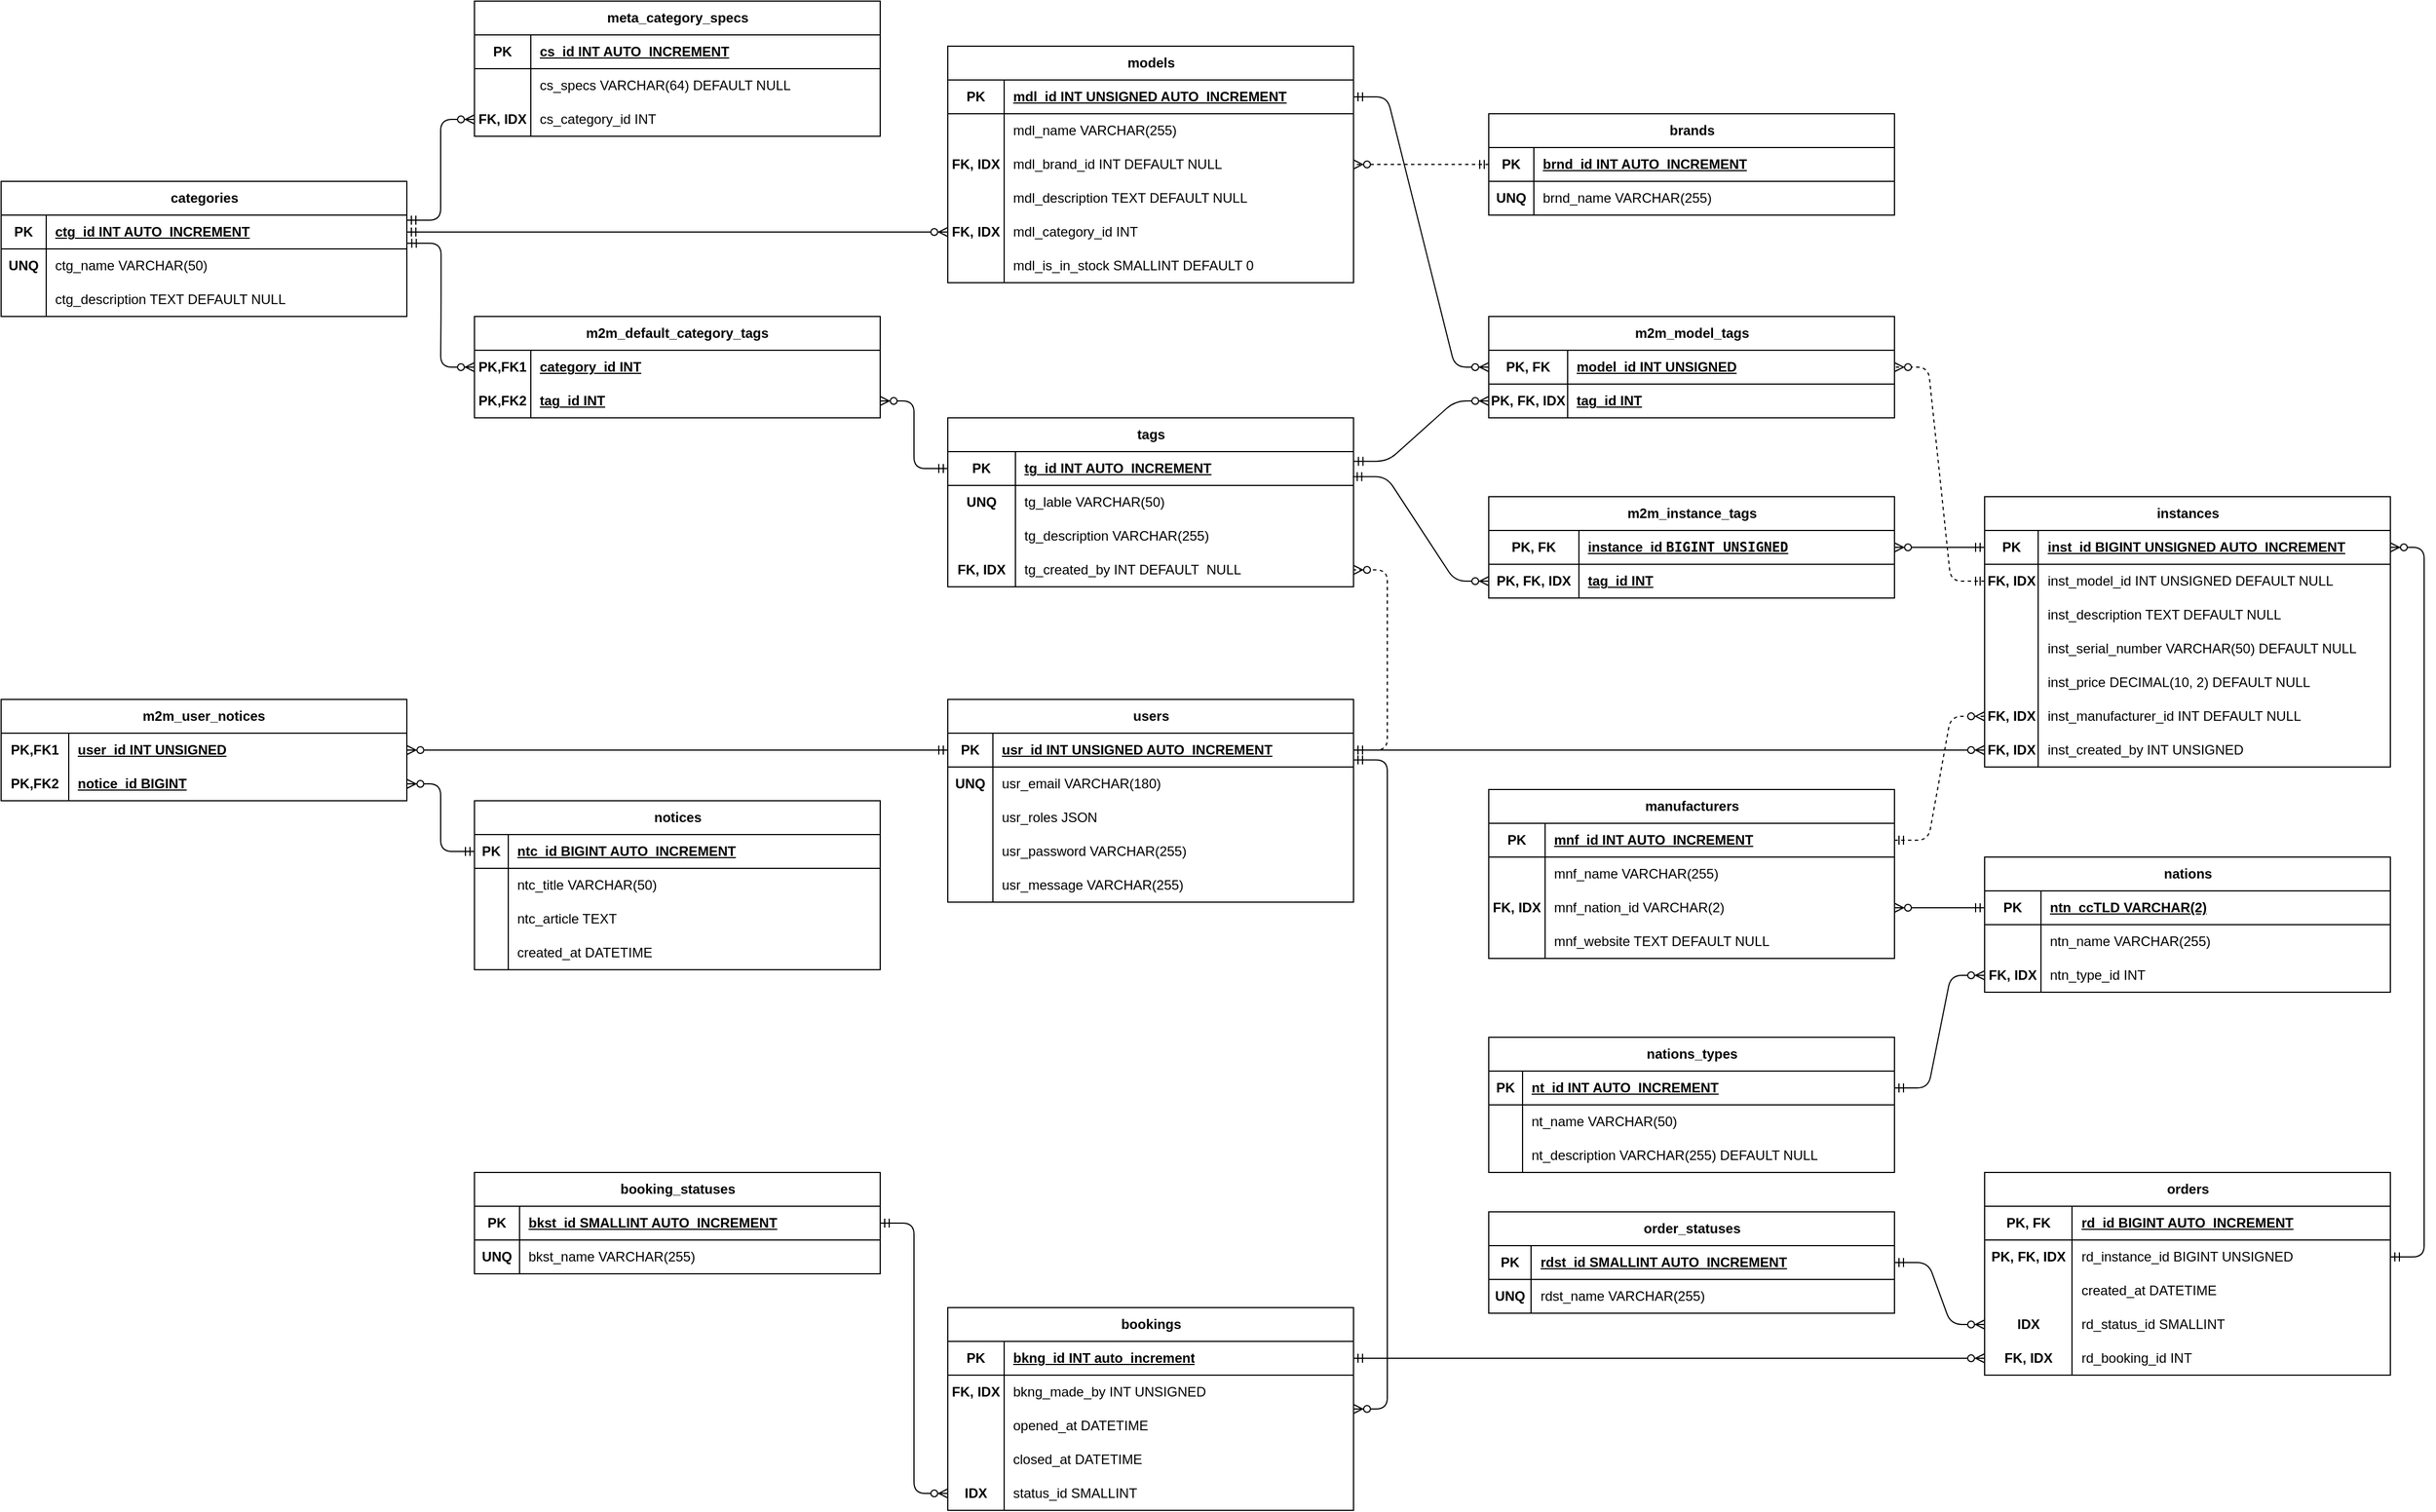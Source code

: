 <mxfile version="24.3.1" type="github">
  <diagram name="Page-1" id="e56a1550-8fbb-45ad-956c-1786394a9013">
    <mxGraphModel dx="5506" dy="3507" grid="1" gridSize="10" guides="1" tooltips="1" connect="1" arrows="1" fold="1" page="1" pageScale="1" pageWidth="3300" pageHeight="2339" background="none" math="0" shadow="0">
      <root>
        <mxCell id="0" />
        <mxCell id="1" parent="0" />
        <mxCell id="NHdadTuBNZMEaG2oG-7Y-571" value="" style="edgeStyle=entityRelationEdgeStyle;fontSize=12;html=1;endArrow=ERzeroToMany;startArrow=ERmandOne;rounded=1;entryX=0;entryY=0.5;entryDx=0;entryDy=0;dashed=1;curved=0;horizontal=1;" parent="1" source="NHdadTuBNZMEaG2oG-7Y-589" target="NHdadTuBNZMEaG2oG-7Y-564" edge="1">
          <mxGeometry width="100" height="100" relative="1" as="geometry">
            <mxPoint x="210" y="-1620" as="sourcePoint" />
            <mxPoint x="310" y="-1720" as="targetPoint" />
            <Array as="points">
              <mxPoint x="260" y="-1610" />
              <mxPoint x="210" y="-1210" />
            </Array>
          </mxGeometry>
        </mxCell>
        <mxCell id="NHdadTuBNZMEaG2oG-7Y-431" value="orders" style="shape=table;startSize=30;container=1;collapsible=1;childLayout=tableLayout;fixedRows=1;rowLines=0;fontStyle=1;align=center;resizeLast=1;html=1;horizontal=1;" parent="1" vertex="1">
          <mxGeometry x="-1200" y="-960" width="360" height="180.0" as="geometry" />
        </mxCell>
        <mxCell id="NHdadTuBNZMEaG2oG-7Y-432" value="" style="shape=tableRow;horizontal=1;startSize=0;swimlaneHead=0;swimlaneBody=0;fillColor=none;collapsible=0;dropTarget=0;points=[[0,0.5],[1,0.5]];portConstraint=eastwest;top=0;left=0;right=0;bottom=1;" parent="NHdadTuBNZMEaG2oG-7Y-431" vertex="1">
          <mxGeometry y="30" width="360" height="30" as="geometry" />
        </mxCell>
        <mxCell id="NHdadTuBNZMEaG2oG-7Y-433" value="&lt;div&gt;PK, FK&lt;/div&gt;" style="shape=partialRectangle;connectable=0;fillColor=none;top=0;left=0;bottom=0;right=0;fontStyle=1;overflow=hidden;whiteSpace=wrap;html=1;horizontal=1;" parent="NHdadTuBNZMEaG2oG-7Y-432" vertex="1">
          <mxGeometry width="77.5" height="30" as="geometry">
            <mxRectangle width="77.5" height="30" as="alternateBounds" />
          </mxGeometry>
        </mxCell>
        <mxCell id="NHdadTuBNZMEaG2oG-7Y-434" value="&lt;div&gt;rd_id BIGINT AUTO_INCREMENT&lt;br&gt;&lt;/div&gt;" style="shape=partialRectangle;connectable=0;fillColor=none;top=0;left=0;bottom=0;right=0;align=left;spacingLeft=6;fontStyle=5;overflow=hidden;whiteSpace=wrap;html=1;horizontal=1;" parent="NHdadTuBNZMEaG2oG-7Y-432" vertex="1">
          <mxGeometry x="77.5" width="282.5" height="30" as="geometry">
            <mxRectangle width="282.5" height="30" as="alternateBounds" />
          </mxGeometry>
        </mxCell>
        <mxCell id="NHdadTuBNZMEaG2oG-7Y-435" value="" style="shape=tableRow;horizontal=1;startSize=0;swimlaneHead=0;swimlaneBody=0;fillColor=none;collapsible=0;dropTarget=0;points=[[0,0.5],[1,0.5]];portConstraint=eastwest;top=0;left=0;right=0;bottom=0;" parent="NHdadTuBNZMEaG2oG-7Y-431" vertex="1">
          <mxGeometry y="60" width="360" height="30" as="geometry" />
        </mxCell>
        <mxCell id="NHdadTuBNZMEaG2oG-7Y-436" value="&lt;div&gt;&lt;b&gt;PK, FK, IDX&lt;br&gt;&lt;/b&gt;&lt;/div&gt;" style="shape=partialRectangle;connectable=0;fillColor=none;top=0;left=0;bottom=0;right=0;editable=1;overflow=hidden;whiteSpace=wrap;html=1;horizontal=1;" parent="NHdadTuBNZMEaG2oG-7Y-435" vertex="1">
          <mxGeometry width="77.5" height="30" as="geometry">
            <mxRectangle width="77.5" height="30" as="alternateBounds" />
          </mxGeometry>
        </mxCell>
        <mxCell id="NHdadTuBNZMEaG2oG-7Y-437" value="rd_instance_id BIGINT UNSIGNED" style="shape=partialRectangle;connectable=0;fillColor=none;top=0;left=0;bottom=0;right=0;align=left;spacingLeft=6;overflow=hidden;whiteSpace=wrap;html=1;horizontal=1;" parent="NHdadTuBNZMEaG2oG-7Y-435" vertex="1">
          <mxGeometry x="77.5" width="282.5" height="30" as="geometry">
            <mxRectangle width="282.5" height="30" as="alternateBounds" />
          </mxGeometry>
        </mxCell>
        <mxCell id="NHdadTuBNZMEaG2oG-7Y-438" value="" style="shape=tableRow;horizontal=1;startSize=0;swimlaneHead=0;swimlaneBody=0;fillColor=none;collapsible=0;dropTarget=0;points=[[0,0.5],[1,0.5]];portConstraint=eastwest;top=0;left=0;right=0;bottom=0;" parent="NHdadTuBNZMEaG2oG-7Y-431" vertex="1">
          <mxGeometry y="90" width="360" height="30" as="geometry" />
        </mxCell>
        <mxCell id="NHdadTuBNZMEaG2oG-7Y-439" value="" style="shape=partialRectangle;connectable=0;fillColor=none;top=0;left=0;bottom=0;right=0;editable=1;overflow=hidden;whiteSpace=wrap;html=1;horizontal=1;" parent="NHdadTuBNZMEaG2oG-7Y-438" vertex="1">
          <mxGeometry width="77.5" height="30" as="geometry">
            <mxRectangle width="77.5" height="30" as="alternateBounds" />
          </mxGeometry>
        </mxCell>
        <mxCell id="NHdadTuBNZMEaG2oG-7Y-440" value="created_at DATETIME" style="shape=partialRectangle;connectable=0;fillColor=none;top=0;left=0;bottom=0;right=0;align=left;spacingLeft=6;overflow=hidden;whiteSpace=wrap;html=1;horizontal=1;" parent="NHdadTuBNZMEaG2oG-7Y-438" vertex="1">
          <mxGeometry x="77.5" width="282.5" height="30" as="geometry">
            <mxRectangle width="282.5" height="30" as="alternateBounds" />
          </mxGeometry>
        </mxCell>
        <mxCell id="NHdadTuBNZMEaG2oG-7Y-441" value="" style="shape=tableRow;horizontal=1;startSize=0;swimlaneHead=0;swimlaneBody=0;fillColor=none;collapsible=0;dropTarget=0;points=[[0,0.5],[1,0.5]];portConstraint=eastwest;top=0;left=0;right=0;bottom=0;" parent="NHdadTuBNZMEaG2oG-7Y-431" vertex="1">
          <mxGeometry y="120" width="360" height="30" as="geometry" />
        </mxCell>
        <mxCell id="NHdadTuBNZMEaG2oG-7Y-442" value="&lt;b&gt;IDX&lt;/b&gt;" style="shape=partialRectangle;connectable=0;fillColor=none;top=0;left=0;bottom=0;right=0;editable=1;overflow=hidden;whiteSpace=wrap;html=1;horizontal=1;" parent="NHdadTuBNZMEaG2oG-7Y-441" vertex="1">
          <mxGeometry width="77.5" height="30" as="geometry">
            <mxRectangle width="77.5" height="30" as="alternateBounds" />
          </mxGeometry>
        </mxCell>
        <mxCell id="NHdadTuBNZMEaG2oG-7Y-443" value="rd_status_id SMALLINT" style="shape=partialRectangle;connectable=0;fillColor=none;top=0;left=0;bottom=0;right=0;align=left;spacingLeft=6;overflow=hidden;whiteSpace=wrap;html=1;horizontal=1;" parent="NHdadTuBNZMEaG2oG-7Y-441" vertex="1">
          <mxGeometry x="77.5" width="282.5" height="30" as="geometry">
            <mxRectangle width="282.5" height="30" as="alternateBounds" />
          </mxGeometry>
        </mxCell>
        <mxCell id="aKPzq5v0mVSlIckOXB41-1" value="" style="shape=tableRow;horizontal=1;startSize=0;swimlaneHead=0;swimlaneBody=0;fillColor=none;collapsible=0;dropTarget=0;points=[[0,0.5],[1,0.5]];portConstraint=eastwest;top=0;left=0;right=0;bottom=0;" vertex="1" parent="NHdadTuBNZMEaG2oG-7Y-431">
          <mxGeometry y="150" width="360" height="30" as="geometry" />
        </mxCell>
        <mxCell id="aKPzq5v0mVSlIckOXB41-2" value="&lt;div&gt;&lt;b&gt;FK, IDX&lt;br&gt;&lt;/b&gt;&lt;/div&gt;" style="shape=partialRectangle;connectable=0;fillColor=none;top=0;left=0;bottom=0;right=0;editable=1;overflow=hidden;whiteSpace=wrap;html=1;horizontal=1;" vertex="1" parent="aKPzq5v0mVSlIckOXB41-1">
          <mxGeometry width="77.5" height="30" as="geometry">
            <mxRectangle width="77.5" height="30" as="alternateBounds" />
          </mxGeometry>
        </mxCell>
        <mxCell id="aKPzq5v0mVSlIckOXB41-3" value="rd_booking_id INT" style="shape=partialRectangle;connectable=0;fillColor=none;top=0;left=0;bottom=0;right=0;align=left;spacingLeft=6;overflow=hidden;whiteSpace=wrap;html=1;horizontal=1;" vertex="1" parent="aKPzq5v0mVSlIckOXB41-1">
          <mxGeometry x="77.5" width="282.5" height="30" as="geometry">
            <mxRectangle width="282.5" height="30" as="alternateBounds" />
          </mxGeometry>
        </mxCell>
        <mxCell id="NHdadTuBNZMEaG2oG-7Y-453" value="order_statuses" style="shape=table;startSize=30;container=1;collapsible=1;childLayout=tableLayout;fixedRows=1;rowLines=0;fontStyle=1;align=center;resizeLast=1;html=1;horizontal=1;" parent="1" vertex="1">
          <mxGeometry x="-1640" y="-925" width="360" height="90" as="geometry" />
        </mxCell>
        <mxCell id="NHdadTuBNZMEaG2oG-7Y-454" value="" style="shape=tableRow;horizontal=1;startSize=0;swimlaneHead=0;swimlaneBody=0;fillColor=none;collapsible=0;dropTarget=0;points=[[0,0.5],[1,0.5]];portConstraint=eastwest;top=0;left=0;right=0;bottom=1;" parent="NHdadTuBNZMEaG2oG-7Y-453" vertex="1">
          <mxGeometry y="30" width="360" height="30" as="geometry" />
        </mxCell>
        <mxCell id="NHdadTuBNZMEaG2oG-7Y-455" value="PK" style="shape=partialRectangle;connectable=0;fillColor=none;top=0;left=0;bottom=0;right=0;fontStyle=1;overflow=hidden;whiteSpace=wrap;html=1;horizontal=1;" parent="NHdadTuBNZMEaG2oG-7Y-454" vertex="1">
          <mxGeometry width="37.5" height="30" as="geometry">
            <mxRectangle width="37.5" height="30" as="alternateBounds" />
          </mxGeometry>
        </mxCell>
        <mxCell id="NHdadTuBNZMEaG2oG-7Y-456" value="rdst_id SMALLINT AUTO_INCREMENT" style="shape=partialRectangle;connectable=0;fillColor=none;top=0;left=0;bottom=0;right=0;align=left;spacingLeft=6;fontStyle=5;overflow=hidden;whiteSpace=wrap;html=1;horizontal=1;" parent="NHdadTuBNZMEaG2oG-7Y-454" vertex="1">
          <mxGeometry x="37.5" width="322.5" height="30" as="geometry">
            <mxRectangle width="322.5" height="30" as="alternateBounds" />
          </mxGeometry>
        </mxCell>
        <mxCell id="NHdadTuBNZMEaG2oG-7Y-457" value="" style="shape=tableRow;horizontal=1;startSize=0;swimlaneHead=0;swimlaneBody=0;fillColor=none;collapsible=0;dropTarget=0;points=[[0,0.5],[1,0.5]];portConstraint=eastwest;top=0;left=0;right=0;bottom=0;" parent="NHdadTuBNZMEaG2oG-7Y-453" vertex="1">
          <mxGeometry y="60" width="360" height="30" as="geometry" />
        </mxCell>
        <mxCell id="NHdadTuBNZMEaG2oG-7Y-458" value="&lt;b&gt;UNQ&lt;/b&gt;" style="shape=partialRectangle;connectable=0;fillColor=none;top=0;left=0;bottom=0;right=0;editable=1;overflow=hidden;whiteSpace=wrap;html=1;horizontal=1;" parent="NHdadTuBNZMEaG2oG-7Y-457" vertex="1">
          <mxGeometry width="37.5" height="30" as="geometry">
            <mxRectangle width="37.5" height="30" as="alternateBounds" />
          </mxGeometry>
        </mxCell>
        <mxCell id="NHdadTuBNZMEaG2oG-7Y-459" value="rdst_name VARCHAR(255)" style="shape=partialRectangle;connectable=0;fillColor=none;top=0;left=0;bottom=0;right=0;align=left;spacingLeft=6;overflow=hidden;whiteSpace=wrap;html=1;horizontal=1;" parent="NHdadTuBNZMEaG2oG-7Y-457" vertex="1">
          <mxGeometry x="37.5" width="322.5" height="30" as="geometry">
            <mxRectangle width="322.5" height="30" as="alternateBounds" />
          </mxGeometry>
        </mxCell>
        <mxCell id="NHdadTuBNZMEaG2oG-7Y-461" value="" style="edgeStyle=entityRelationEdgeStyle;fontSize=12;html=1;endArrow=ERzeroToMany;startArrow=ERmandOne;rounded=1;entryX=0;entryY=0.5;entryDx=0;entryDy=0;exitX=1;exitY=0.5;exitDx=0;exitDy=0;curved=0;horizontal=1;" parent="1" source="NHdadTuBNZMEaG2oG-7Y-415" target="aKPzq5v0mVSlIckOXB41-1" edge="1">
          <mxGeometry width="100" height="100" relative="1" as="geometry">
            <mxPoint x="-1190" y="-939" as="sourcePoint" />
            <mxPoint x="-1290" y="-654" as="targetPoint" />
          </mxGeometry>
        </mxCell>
        <mxCell id="NHdadTuBNZMEaG2oG-7Y-471" value="" style="edgeStyle=entityRelationEdgeStyle;fontSize=12;html=1;endArrow=ERzeroToMany;startArrow=ERmandOne;rounded=1;exitX=1;exitY=0.5;exitDx=0;exitDy=0;entryX=0;entryY=0.5;entryDx=0;entryDy=0;curved=0;horizontal=1;" parent="1" source="NHdadTuBNZMEaG2oG-7Y-386" target="NHdadTuBNZMEaG2oG-7Y-567" edge="1">
          <mxGeometry width="100" height="100" relative="1" as="geometry">
            <mxPoint x="-1860" y="-1137" as="sourcePoint" />
            <mxPoint x="-1177.5" y="-1422" as="targetPoint" />
            <Array as="points">
              <mxPoint x="-1350" y="-1172" />
            </Array>
          </mxGeometry>
        </mxCell>
        <mxCell id="NHdadTuBNZMEaG2oG-7Y-548" value="instances" style="shape=table;startSize=30;container=1;collapsible=1;childLayout=tableLayout;fixedRows=1;rowLines=0;fontStyle=1;align=center;resizeLast=1;html=1;horizontal=1;" parent="1" vertex="1">
          <mxGeometry x="-1200" y="-1560" width="360" height="240" as="geometry" />
        </mxCell>
        <mxCell id="NHdadTuBNZMEaG2oG-7Y-549" value="" style="shape=tableRow;horizontal=1;startSize=0;swimlaneHead=0;swimlaneBody=0;fillColor=none;collapsible=0;dropTarget=0;points=[[0,0.5],[1,0.5]];portConstraint=eastwest;top=0;left=0;right=0;bottom=1;" parent="NHdadTuBNZMEaG2oG-7Y-548" vertex="1">
          <mxGeometry y="30" width="360" height="30" as="geometry" />
        </mxCell>
        <mxCell id="NHdadTuBNZMEaG2oG-7Y-550" value="PK" style="shape=partialRectangle;connectable=0;fillColor=none;top=0;left=0;bottom=0;right=0;fontStyle=1;overflow=hidden;whiteSpace=wrap;html=1;horizontal=1;" parent="NHdadTuBNZMEaG2oG-7Y-549" vertex="1">
          <mxGeometry width="47.5" height="30" as="geometry">
            <mxRectangle width="47.5" height="30" as="alternateBounds" />
          </mxGeometry>
        </mxCell>
        <mxCell id="NHdadTuBNZMEaG2oG-7Y-551" value="inst_id BIGINT UNSIGNED AUTO_INCREMENT" style="shape=partialRectangle;connectable=0;fillColor=none;top=0;left=0;bottom=0;right=0;align=left;spacingLeft=6;fontStyle=5;overflow=hidden;whiteSpace=wrap;html=1;horizontal=1;" parent="NHdadTuBNZMEaG2oG-7Y-549" vertex="1">
          <mxGeometry x="47.5" width="312.5" height="30" as="geometry">
            <mxRectangle width="312.5" height="30" as="alternateBounds" />
          </mxGeometry>
        </mxCell>
        <mxCell id="NHdadTuBNZMEaG2oG-7Y-552" value="" style="shape=tableRow;horizontal=1;startSize=0;swimlaneHead=0;swimlaneBody=0;fillColor=none;collapsible=0;dropTarget=0;points=[[0,0.5],[1,0.5]];portConstraint=eastwest;top=0;left=0;right=0;bottom=0;" parent="NHdadTuBNZMEaG2oG-7Y-548" vertex="1">
          <mxGeometry y="60" width="360" height="30" as="geometry" />
        </mxCell>
        <mxCell id="NHdadTuBNZMEaG2oG-7Y-553" value="&lt;b&gt;FK, IDX&lt;/b&gt;" style="shape=partialRectangle;connectable=0;fillColor=none;top=0;left=0;bottom=0;right=0;editable=1;overflow=hidden;whiteSpace=wrap;html=1;horizontal=1;" parent="NHdadTuBNZMEaG2oG-7Y-552" vertex="1">
          <mxGeometry width="47.5" height="30" as="geometry">
            <mxRectangle width="47.5" height="30" as="alternateBounds" />
          </mxGeometry>
        </mxCell>
        <mxCell id="NHdadTuBNZMEaG2oG-7Y-554" value="inst_model_id INT UNSIGNED DEFAULT NULL" style="shape=partialRectangle;connectable=0;fillColor=none;top=0;left=0;bottom=0;right=0;align=left;spacingLeft=6;overflow=hidden;whiteSpace=wrap;html=1;horizontal=1;" parent="NHdadTuBNZMEaG2oG-7Y-552" vertex="1">
          <mxGeometry x="47.5" width="312.5" height="30" as="geometry">
            <mxRectangle width="312.5" height="30" as="alternateBounds" />
          </mxGeometry>
        </mxCell>
        <mxCell id="NHdadTuBNZMEaG2oG-7Y-555" value="" style="shape=tableRow;horizontal=1;startSize=0;swimlaneHead=0;swimlaneBody=0;fillColor=none;collapsible=0;dropTarget=0;points=[[0,0.5],[1,0.5]];portConstraint=eastwest;top=0;left=0;right=0;bottom=0;" parent="NHdadTuBNZMEaG2oG-7Y-548" vertex="1">
          <mxGeometry y="90" width="360" height="30" as="geometry" />
        </mxCell>
        <mxCell id="NHdadTuBNZMEaG2oG-7Y-556" value="" style="shape=partialRectangle;connectable=0;fillColor=none;top=0;left=0;bottom=0;right=0;editable=1;overflow=hidden;whiteSpace=wrap;html=1;horizontal=1;" parent="NHdadTuBNZMEaG2oG-7Y-555" vertex="1">
          <mxGeometry width="47.5" height="30" as="geometry">
            <mxRectangle width="47.5" height="30" as="alternateBounds" />
          </mxGeometry>
        </mxCell>
        <mxCell id="NHdadTuBNZMEaG2oG-7Y-557" value="inst_description TEXT DEFAULT NULL" style="shape=partialRectangle;connectable=0;fillColor=none;top=0;left=0;bottom=0;right=0;align=left;spacingLeft=6;overflow=hidden;whiteSpace=wrap;html=1;horizontal=1;" parent="NHdadTuBNZMEaG2oG-7Y-555" vertex="1">
          <mxGeometry x="47.5" width="312.5" height="30" as="geometry">
            <mxRectangle width="312.5" height="30" as="alternateBounds" />
          </mxGeometry>
        </mxCell>
        <mxCell id="NHdadTuBNZMEaG2oG-7Y-558" value="" style="shape=tableRow;horizontal=1;startSize=0;swimlaneHead=0;swimlaneBody=0;fillColor=none;collapsible=0;dropTarget=0;points=[[0,0.5],[1,0.5]];portConstraint=eastwest;top=0;left=0;right=0;bottom=0;" parent="NHdadTuBNZMEaG2oG-7Y-548" vertex="1">
          <mxGeometry y="120" width="360" height="30" as="geometry" />
        </mxCell>
        <mxCell id="NHdadTuBNZMEaG2oG-7Y-559" value="" style="shape=partialRectangle;connectable=0;fillColor=none;top=0;left=0;bottom=0;right=0;editable=1;overflow=hidden;whiteSpace=wrap;html=1;horizontal=1;" parent="NHdadTuBNZMEaG2oG-7Y-558" vertex="1">
          <mxGeometry width="47.5" height="30" as="geometry">
            <mxRectangle width="47.5" height="30" as="alternateBounds" />
          </mxGeometry>
        </mxCell>
        <mxCell id="NHdadTuBNZMEaG2oG-7Y-560" value="inst_serial_number VARCHAR(50) DEFAULT NULL" style="shape=partialRectangle;connectable=0;fillColor=none;top=0;left=0;bottom=0;right=0;align=left;spacingLeft=6;overflow=hidden;whiteSpace=wrap;html=1;horizontal=1;" parent="NHdadTuBNZMEaG2oG-7Y-558" vertex="1">
          <mxGeometry x="47.5" width="312.5" height="30" as="geometry">
            <mxRectangle width="312.5" height="30" as="alternateBounds" />
          </mxGeometry>
        </mxCell>
        <mxCell id="NHdadTuBNZMEaG2oG-7Y-561" value="" style="shape=tableRow;horizontal=1;startSize=0;swimlaneHead=0;swimlaneBody=0;fillColor=none;collapsible=0;dropTarget=0;points=[[0,0.5],[1,0.5]];portConstraint=eastwest;top=0;left=0;right=0;bottom=0;" parent="NHdadTuBNZMEaG2oG-7Y-548" vertex="1">
          <mxGeometry y="150" width="360" height="30" as="geometry" />
        </mxCell>
        <mxCell id="NHdadTuBNZMEaG2oG-7Y-562" value="" style="shape=partialRectangle;connectable=0;fillColor=none;top=0;left=0;bottom=0;right=0;editable=1;overflow=hidden;whiteSpace=wrap;html=1;horizontal=1;" parent="NHdadTuBNZMEaG2oG-7Y-561" vertex="1">
          <mxGeometry width="47.5" height="30" as="geometry">
            <mxRectangle width="47.5" height="30" as="alternateBounds" />
          </mxGeometry>
        </mxCell>
        <mxCell id="NHdadTuBNZMEaG2oG-7Y-563" value="inst_price DECIMAL(10, 2) DEFAULT NULL" style="shape=partialRectangle;connectable=0;fillColor=none;top=0;left=0;bottom=0;right=0;align=left;spacingLeft=6;overflow=hidden;whiteSpace=wrap;html=1;horizontal=1;" parent="NHdadTuBNZMEaG2oG-7Y-561" vertex="1">
          <mxGeometry x="47.5" width="312.5" height="30" as="geometry">
            <mxRectangle width="312.5" height="30" as="alternateBounds" />
          </mxGeometry>
        </mxCell>
        <mxCell id="NHdadTuBNZMEaG2oG-7Y-564" value="" style="shape=tableRow;horizontal=1;startSize=0;swimlaneHead=0;swimlaneBody=0;fillColor=none;collapsible=0;dropTarget=0;points=[[0,0.5],[1,0.5]];portConstraint=eastwest;top=0;left=0;right=0;bottom=0;" parent="NHdadTuBNZMEaG2oG-7Y-548" vertex="1">
          <mxGeometry y="180" width="360" height="30" as="geometry" />
        </mxCell>
        <mxCell id="NHdadTuBNZMEaG2oG-7Y-565" value="&lt;div&gt;&lt;b&gt;FK, IDX&lt;/b&gt;&lt;/div&gt;" style="shape=partialRectangle;connectable=0;fillColor=none;top=0;left=0;bottom=0;right=0;editable=1;overflow=hidden;whiteSpace=wrap;html=1;horizontal=1;" parent="NHdadTuBNZMEaG2oG-7Y-564" vertex="1">
          <mxGeometry width="47.5" height="30" as="geometry">
            <mxRectangle width="47.5" height="30" as="alternateBounds" />
          </mxGeometry>
        </mxCell>
        <mxCell id="NHdadTuBNZMEaG2oG-7Y-566" value="inst_manufacturer_id INT DEFAULT NULL" style="shape=partialRectangle;connectable=0;fillColor=none;top=0;left=0;bottom=0;right=0;align=left;spacingLeft=6;overflow=hidden;whiteSpace=wrap;html=1;horizontal=1;" parent="NHdadTuBNZMEaG2oG-7Y-564" vertex="1">
          <mxGeometry x="47.5" width="312.5" height="30" as="geometry">
            <mxRectangle width="312.5" height="30" as="alternateBounds" />
          </mxGeometry>
        </mxCell>
        <mxCell id="NHdadTuBNZMEaG2oG-7Y-567" value="" style="shape=tableRow;horizontal=1;startSize=0;swimlaneHead=0;swimlaneBody=0;fillColor=none;collapsible=0;dropTarget=0;points=[[0,0.5],[1,0.5]];portConstraint=eastwest;top=0;left=0;right=0;bottom=0;" parent="NHdadTuBNZMEaG2oG-7Y-548" vertex="1">
          <mxGeometry y="210" width="360" height="30" as="geometry" />
        </mxCell>
        <mxCell id="NHdadTuBNZMEaG2oG-7Y-568" value="&lt;div&gt;&lt;b&gt;FK, IDX&lt;/b&gt;&lt;/div&gt;" style="shape=partialRectangle;connectable=0;fillColor=none;top=0;left=0;bottom=0;right=0;editable=1;overflow=hidden;whiteSpace=wrap;html=1;horizontal=1;" parent="NHdadTuBNZMEaG2oG-7Y-567" vertex="1">
          <mxGeometry width="47.5" height="30" as="geometry">
            <mxRectangle width="47.5" height="30" as="alternateBounds" />
          </mxGeometry>
        </mxCell>
        <mxCell id="NHdadTuBNZMEaG2oG-7Y-569" value="inst_created_by INT UNSIGNED" style="shape=partialRectangle;connectable=0;fillColor=none;top=0;left=0;bottom=0;right=0;align=left;spacingLeft=6;overflow=hidden;whiteSpace=wrap;html=1;horizontal=1;" parent="NHdadTuBNZMEaG2oG-7Y-567" vertex="1">
          <mxGeometry x="47.5" width="312.5" height="30" as="geometry">
            <mxRectangle width="312.5" height="30" as="alternateBounds" />
          </mxGeometry>
        </mxCell>
        <mxCell id="NHdadTuBNZMEaG2oG-7Y-460" value="" style="edgeStyle=entityRelationEdgeStyle;fontSize=12;html=1;endArrow=ERzeroToMany;startArrow=ERmandOne;rounded=1;exitX=1;exitY=0.5;exitDx=0;exitDy=0;curved=0;horizontal=1;" parent="1" source="NHdadTuBNZMEaG2oG-7Y-454" target="NHdadTuBNZMEaG2oG-7Y-441" edge="1">
          <mxGeometry width="100" height="100" relative="1" as="geometry">
            <mxPoint x="-980" y="-189" as="sourcePoint" />
            <mxPoint x="-880" y="-289" as="targetPoint" />
          </mxGeometry>
        </mxCell>
        <mxCell id="NHdadTuBNZMEaG2oG-7Y-444" value="" style="edgeStyle=entityRelationEdgeStyle;fontSize=12;html=1;endArrow=ERzeroToMany;startArrow=ERmandOne;rounded=1;exitX=1;exitY=0.5;exitDx=0;exitDy=0;entryX=1;entryY=0.5;entryDx=0;entryDy=0;curved=0;horizontal=1;" parent="1" source="NHdadTuBNZMEaG2oG-7Y-435" target="NHdadTuBNZMEaG2oG-7Y-549" edge="1">
          <mxGeometry width="100" height="100" relative="1" as="geometry">
            <mxPoint x="-1220" y="-1170" as="sourcePoint" />
            <mxPoint x="-1110" y="-1300" as="targetPoint" />
            <Array as="points">
              <mxPoint x="-1170" y="-1370" />
              <mxPoint x="-750" y="-1130" />
            </Array>
          </mxGeometry>
        </mxCell>
        <mxCell id="NHdadTuBNZMEaG2oG-7Y-385" value="users" style="shape=table;startSize=30;container=1;collapsible=1;childLayout=tableLayout;fixedRows=1;rowLines=0;fontStyle=1;align=center;resizeLast=1;html=1;horizontal=1;" parent="1" vertex="1">
          <mxGeometry x="-2120" y="-1380" width="360" height="180" as="geometry" />
        </mxCell>
        <mxCell id="NHdadTuBNZMEaG2oG-7Y-386" value="" style="shape=tableRow;horizontal=1;startSize=0;swimlaneHead=0;swimlaneBody=0;fillColor=none;collapsible=0;dropTarget=0;points=[[0,0.5],[1,0.5]];portConstraint=eastwest;top=0;left=0;right=0;bottom=1;" parent="NHdadTuBNZMEaG2oG-7Y-385" vertex="1">
          <mxGeometry y="30" width="360" height="30" as="geometry" />
        </mxCell>
        <mxCell id="NHdadTuBNZMEaG2oG-7Y-387" value="PK" style="shape=partialRectangle;connectable=0;fillColor=none;top=0;left=0;bottom=0;right=0;fontStyle=1;overflow=hidden;whiteSpace=wrap;html=1;horizontal=1;" parent="NHdadTuBNZMEaG2oG-7Y-386" vertex="1">
          <mxGeometry width="40" height="30" as="geometry">
            <mxRectangle width="40" height="30" as="alternateBounds" />
          </mxGeometry>
        </mxCell>
        <mxCell id="NHdadTuBNZMEaG2oG-7Y-388" value="usr_id INT UNSIGNED AUTO_INCREMENT" style="shape=partialRectangle;connectable=0;fillColor=none;top=0;left=0;bottom=0;right=0;align=left;spacingLeft=6;fontStyle=5;overflow=hidden;whiteSpace=wrap;html=1;horizontal=1;" parent="NHdadTuBNZMEaG2oG-7Y-386" vertex="1">
          <mxGeometry x="40" width="320" height="30" as="geometry">
            <mxRectangle width="320" height="30" as="alternateBounds" />
          </mxGeometry>
        </mxCell>
        <mxCell id="NHdadTuBNZMEaG2oG-7Y-389" value="" style="shape=tableRow;horizontal=1;startSize=0;swimlaneHead=0;swimlaneBody=0;fillColor=none;collapsible=0;dropTarget=0;points=[[0,0.5],[1,0.5]];portConstraint=eastwest;top=0;left=0;right=0;bottom=0;" parent="NHdadTuBNZMEaG2oG-7Y-385" vertex="1">
          <mxGeometry y="60" width="360" height="30" as="geometry" />
        </mxCell>
        <mxCell id="NHdadTuBNZMEaG2oG-7Y-390" value="&lt;b&gt;UNQ&lt;/b&gt;" style="shape=partialRectangle;connectable=0;fillColor=none;top=0;left=0;bottom=0;right=0;editable=1;overflow=hidden;whiteSpace=wrap;html=1;horizontal=1;" parent="NHdadTuBNZMEaG2oG-7Y-389" vertex="1">
          <mxGeometry width="40" height="30" as="geometry">
            <mxRectangle width="40" height="30" as="alternateBounds" />
          </mxGeometry>
        </mxCell>
        <mxCell id="NHdadTuBNZMEaG2oG-7Y-391" value="usr_email VARCHAR(180) " style="shape=partialRectangle;connectable=0;fillColor=none;top=0;left=0;bottom=0;right=0;align=left;spacingLeft=6;overflow=hidden;whiteSpace=wrap;html=1;horizontal=1;" parent="NHdadTuBNZMEaG2oG-7Y-389" vertex="1">
          <mxGeometry x="40" width="320" height="30" as="geometry">
            <mxRectangle width="320" height="30" as="alternateBounds" />
          </mxGeometry>
        </mxCell>
        <mxCell id="NHdadTuBNZMEaG2oG-7Y-392" value="" style="shape=tableRow;horizontal=1;startSize=0;swimlaneHead=0;swimlaneBody=0;fillColor=none;collapsible=0;dropTarget=0;points=[[0,0.5],[1,0.5]];portConstraint=eastwest;top=0;left=0;right=0;bottom=0;" parent="NHdadTuBNZMEaG2oG-7Y-385" vertex="1">
          <mxGeometry y="90" width="360" height="30" as="geometry" />
        </mxCell>
        <mxCell id="NHdadTuBNZMEaG2oG-7Y-393" value="" style="shape=partialRectangle;connectable=0;fillColor=none;top=0;left=0;bottom=0;right=0;editable=1;overflow=hidden;whiteSpace=wrap;html=1;horizontal=1;" parent="NHdadTuBNZMEaG2oG-7Y-392" vertex="1">
          <mxGeometry width="40" height="30" as="geometry">
            <mxRectangle width="40" height="30" as="alternateBounds" />
          </mxGeometry>
        </mxCell>
        <mxCell id="NHdadTuBNZMEaG2oG-7Y-394" value="usr_roles JSON " style="shape=partialRectangle;connectable=0;fillColor=none;top=0;left=0;bottom=0;right=0;align=left;spacingLeft=6;overflow=hidden;whiteSpace=wrap;html=1;horizontal=1;" parent="NHdadTuBNZMEaG2oG-7Y-392" vertex="1">
          <mxGeometry x="40" width="320" height="30" as="geometry">
            <mxRectangle width="320" height="30" as="alternateBounds" />
          </mxGeometry>
        </mxCell>
        <mxCell id="NHdadTuBNZMEaG2oG-7Y-395" value="" style="shape=tableRow;horizontal=1;startSize=0;swimlaneHead=0;swimlaneBody=0;fillColor=none;collapsible=0;dropTarget=0;points=[[0,0.5],[1,0.5]];portConstraint=eastwest;top=0;left=0;right=0;bottom=0;" parent="NHdadTuBNZMEaG2oG-7Y-385" vertex="1">
          <mxGeometry y="120" width="360" height="30" as="geometry" />
        </mxCell>
        <mxCell id="NHdadTuBNZMEaG2oG-7Y-396" value="" style="shape=partialRectangle;connectable=0;fillColor=none;top=0;left=0;bottom=0;right=0;editable=1;overflow=hidden;whiteSpace=wrap;html=1;horizontal=1;" parent="NHdadTuBNZMEaG2oG-7Y-395" vertex="1">
          <mxGeometry width="40" height="30" as="geometry">
            <mxRectangle width="40" height="30" as="alternateBounds" />
          </mxGeometry>
        </mxCell>
        <mxCell id="NHdadTuBNZMEaG2oG-7Y-397" value="usr_password VARCHAR(255) " style="shape=partialRectangle;connectable=0;fillColor=none;top=0;left=0;bottom=0;right=0;align=left;spacingLeft=6;overflow=hidden;whiteSpace=wrap;html=1;horizontal=1;" parent="NHdadTuBNZMEaG2oG-7Y-395" vertex="1">
          <mxGeometry x="40" width="320" height="30" as="geometry">
            <mxRectangle width="320" height="30" as="alternateBounds" />
          </mxGeometry>
        </mxCell>
        <mxCell id="NHdadTuBNZMEaG2oG-7Y-398" value="" style="shape=tableRow;horizontal=1;startSize=0;swimlaneHead=0;swimlaneBody=0;fillColor=none;collapsible=0;dropTarget=0;points=[[0,0.5],[1,0.5]];portConstraint=eastwest;top=0;left=0;right=0;bottom=0;" parent="NHdadTuBNZMEaG2oG-7Y-385" vertex="1">
          <mxGeometry y="150" width="360" height="30" as="geometry" />
        </mxCell>
        <mxCell id="NHdadTuBNZMEaG2oG-7Y-399" value="" style="shape=partialRectangle;connectable=0;fillColor=none;top=0;left=0;bottom=0;right=0;editable=1;overflow=hidden;whiteSpace=wrap;html=1;horizontal=1;" parent="NHdadTuBNZMEaG2oG-7Y-398" vertex="1">
          <mxGeometry width="40" height="30" as="geometry">
            <mxRectangle width="40" height="30" as="alternateBounds" />
          </mxGeometry>
        </mxCell>
        <mxCell id="NHdadTuBNZMEaG2oG-7Y-400" value="usr_message VARCHAR(255) " style="shape=partialRectangle;connectable=0;fillColor=none;top=0;left=0;bottom=0;right=0;align=left;spacingLeft=6;overflow=hidden;whiteSpace=wrap;html=1;horizontal=1;" parent="NHdadTuBNZMEaG2oG-7Y-398" vertex="1">
          <mxGeometry x="40" width="320" height="30" as="geometry">
            <mxRectangle width="320" height="30" as="alternateBounds" />
          </mxGeometry>
        </mxCell>
        <mxCell id="NHdadTuBNZMEaG2oG-7Y-414" value="bookings" style="shape=table;startSize=30;container=1;collapsible=1;childLayout=tableLayout;fixedRows=1;rowLines=0;fontStyle=1;align=center;resizeLast=1;html=1;horizontal=1;" parent="1" vertex="1">
          <mxGeometry x="-2120" y="-840" width="360" height="180" as="geometry" />
        </mxCell>
        <mxCell id="NHdadTuBNZMEaG2oG-7Y-415" value="" style="shape=tableRow;horizontal=1;startSize=0;swimlaneHead=0;swimlaneBody=0;fillColor=none;collapsible=0;dropTarget=0;points=[[0,0.5],[1,0.5]];portConstraint=eastwest;top=0;left=0;right=0;bottom=1;" parent="NHdadTuBNZMEaG2oG-7Y-414" vertex="1">
          <mxGeometry y="30" width="360" height="30" as="geometry" />
        </mxCell>
        <mxCell id="NHdadTuBNZMEaG2oG-7Y-416" value="PK" style="shape=partialRectangle;connectable=0;fillColor=none;top=0;left=0;bottom=0;right=0;fontStyle=1;overflow=hidden;whiteSpace=wrap;html=1;horizontal=1;" parent="NHdadTuBNZMEaG2oG-7Y-415" vertex="1">
          <mxGeometry width="50" height="30" as="geometry">
            <mxRectangle width="50" height="30" as="alternateBounds" />
          </mxGeometry>
        </mxCell>
        <mxCell id="NHdadTuBNZMEaG2oG-7Y-417" value="bkng_id INT auto_increment" style="shape=partialRectangle;connectable=0;fillColor=none;top=0;left=0;bottom=0;right=0;align=left;spacingLeft=6;fontStyle=5;overflow=hidden;whiteSpace=wrap;html=1;horizontal=1;" parent="NHdadTuBNZMEaG2oG-7Y-415" vertex="1">
          <mxGeometry x="50" width="310" height="30" as="geometry">
            <mxRectangle width="310" height="30" as="alternateBounds" />
          </mxGeometry>
        </mxCell>
        <mxCell id="NHdadTuBNZMEaG2oG-7Y-418" value="" style="shape=tableRow;horizontal=1;startSize=0;swimlaneHead=0;swimlaneBody=0;fillColor=none;collapsible=0;dropTarget=0;points=[[0,0.5],[1,0.5]];portConstraint=eastwest;top=0;left=0;right=0;bottom=0;" parent="NHdadTuBNZMEaG2oG-7Y-414" vertex="1">
          <mxGeometry y="60" width="360" height="30" as="geometry" />
        </mxCell>
        <mxCell id="NHdadTuBNZMEaG2oG-7Y-419" value="&lt;b&gt;FK, IDX&lt;/b&gt;" style="shape=partialRectangle;connectable=0;fillColor=none;top=0;left=0;bottom=0;right=0;editable=1;overflow=hidden;whiteSpace=wrap;html=1;horizontal=1;" parent="NHdadTuBNZMEaG2oG-7Y-418" vertex="1">
          <mxGeometry width="50" height="30" as="geometry">
            <mxRectangle width="50" height="30" as="alternateBounds" />
          </mxGeometry>
        </mxCell>
        <mxCell id="NHdadTuBNZMEaG2oG-7Y-420" value="bkng_made_by INT UNSIGNED " style="shape=partialRectangle;connectable=0;fillColor=none;top=0;left=0;bottom=0;right=0;align=left;spacingLeft=6;overflow=hidden;whiteSpace=wrap;html=1;horizontal=1;" parent="NHdadTuBNZMEaG2oG-7Y-418" vertex="1">
          <mxGeometry x="50" width="310" height="30" as="geometry">
            <mxRectangle width="310" height="30" as="alternateBounds" />
          </mxGeometry>
        </mxCell>
        <mxCell id="NHdadTuBNZMEaG2oG-7Y-421" value="" style="shape=tableRow;horizontal=1;startSize=0;swimlaneHead=0;swimlaneBody=0;fillColor=none;collapsible=0;dropTarget=0;points=[[0,0.5],[1,0.5]];portConstraint=eastwest;top=0;left=0;right=0;bottom=0;" parent="NHdadTuBNZMEaG2oG-7Y-414" vertex="1">
          <mxGeometry y="90" width="360" height="30" as="geometry" />
        </mxCell>
        <mxCell id="NHdadTuBNZMEaG2oG-7Y-422" value="" style="shape=partialRectangle;connectable=0;fillColor=none;top=0;left=0;bottom=0;right=0;editable=1;overflow=hidden;whiteSpace=wrap;html=1;horizontal=1;" parent="NHdadTuBNZMEaG2oG-7Y-421" vertex="1">
          <mxGeometry width="50" height="30" as="geometry">
            <mxRectangle width="50" height="30" as="alternateBounds" />
          </mxGeometry>
        </mxCell>
        <mxCell id="NHdadTuBNZMEaG2oG-7Y-423" value="opened_at DATETIME" style="shape=partialRectangle;connectable=0;fillColor=none;top=0;left=0;bottom=0;right=0;align=left;spacingLeft=6;overflow=hidden;whiteSpace=wrap;html=1;horizontal=1;" parent="NHdadTuBNZMEaG2oG-7Y-421" vertex="1">
          <mxGeometry x="50" width="310" height="30" as="geometry">
            <mxRectangle width="310" height="30" as="alternateBounds" />
          </mxGeometry>
        </mxCell>
        <mxCell id="NHdadTuBNZMEaG2oG-7Y-424" value="" style="shape=tableRow;horizontal=1;startSize=0;swimlaneHead=0;swimlaneBody=0;fillColor=none;collapsible=0;dropTarget=0;points=[[0,0.5],[1,0.5]];portConstraint=eastwest;top=0;left=0;right=0;bottom=0;" parent="NHdadTuBNZMEaG2oG-7Y-414" vertex="1">
          <mxGeometry y="120" width="360" height="30" as="geometry" />
        </mxCell>
        <mxCell id="NHdadTuBNZMEaG2oG-7Y-425" value="" style="shape=partialRectangle;connectable=0;fillColor=none;top=0;left=0;bottom=0;right=0;editable=1;overflow=hidden;whiteSpace=wrap;html=1;horizontal=1;" parent="NHdadTuBNZMEaG2oG-7Y-424" vertex="1">
          <mxGeometry width="50" height="30" as="geometry">
            <mxRectangle width="50" height="30" as="alternateBounds" />
          </mxGeometry>
        </mxCell>
        <mxCell id="NHdadTuBNZMEaG2oG-7Y-426" value="closed_at DATETIME" style="shape=partialRectangle;connectable=0;fillColor=none;top=0;left=0;bottom=0;right=0;align=left;spacingLeft=6;overflow=hidden;whiteSpace=wrap;html=1;horizontal=1;" parent="NHdadTuBNZMEaG2oG-7Y-424" vertex="1">
          <mxGeometry x="50" width="310" height="30" as="geometry">
            <mxRectangle width="310" height="30" as="alternateBounds" />
          </mxGeometry>
        </mxCell>
        <mxCell id="NHdadTuBNZMEaG2oG-7Y-427" value="" style="shape=tableRow;horizontal=1;startSize=0;swimlaneHead=0;swimlaneBody=0;fillColor=none;collapsible=0;dropTarget=0;points=[[0,0.5],[1,0.5]];portConstraint=eastwest;top=0;left=0;right=0;bottom=0;" parent="NHdadTuBNZMEaG2oG-7Y-414" vertex="1">
          <mxGeometry y="150" width="360" height="30" as="geometry" />
        </mxCell>
        <mxCell id="NHdadTuBNZMEaG2oG-7Y-428" value="&lt;b&gt;IDX&lt;/b&gt;" style="shape=partialRectangle;connectable=0;fillColor=none;top=0;left=0;bottom=0;right=0;editable=1;overflow=hidden;whiteSpace=wrap;html=1;horizontal=1;" parent="NHdadTuBNZMEaG2oG-7Y-427" vertex="1">
          <mxGeometry width="50" height="30" as="geometry">
            <mxRectangle width="50" height="30" as="alternateBounds" />
          </mxGeometry>
        </mxCell>
        <mxCell id="NHdadTuBNZMEaG2oG-7Y-429" value="status_id SMALLINT " style="shape=partialRectangle;connectable=0;fillColor=none;top=0;left=0;bottom=0;right=0;align=left;spacingLeft=6;overflow=hidden;whiteSpace=wrap;html=1;horizontal=1;" parent="NHdadTuBNZMEaG2oG-7Y-427" vertex="1">
          <mxGeometry x="50" width="310" height="30" as="geometry">
            <mxRectangle width="310" height="30" as="alternateBounds" />
          </mxGeometry>
        </mxCell>
        <mxCell id="NHdadTuBNZMEaG2oG-7Y-430" value="" style="edgeStyle=entityRelationEdgeStyle;fontSize=12;html=1;endArrow=ERzeroToMany;startArrow=ERmandOne;rounded=1;entryX=1;entryY=0.5;entryDx=0;entryDy=0;curved=0;exitX=1;exitY=0.791;exitDx=0;exitDy=0;exitPerimeter=0;horizontal=1;" parent="1" source="NHdadTuBNZMEaG2oG-7Y-386" target="NHdadTuBNZMEaG2oG-7Y-414" edge="1">
          <mxGeometry width="100" height="100" relative="1" as="geometry">
            <mxPoint x="-1860" y="-975" as="sourcePoint" />
            <mxPoint x="-1630" y="-815" as="targetPoint" />
          </mxGeometry>
        </mxCell>
        <mxCell id="NHdadTuBNZMEaG2oG-7Y-445" value="booking_statuses" style="shape=table;startSize=30;container=1;collapsible=1;childLayout=tableLayout;fixedRows=1;rowLines=0;fontStyle=1;align=center;resizeLast=1;html=1;horizontal=1;" parent="1" vertex="1">
          <mxGeometry x="-2540" y="-960" width="360" height="90" as="geometry" />
        </mxCell>
        <mxCell id="NHdadTuBNZMEaG2oG-7Y-446" value="" style="shape=tableRow;horizontal=1;startSize=0;swimlaneHead=0;swimlaneBody=0;fillColor=none;collapsible=0;dropTarget=0;points=[[0,0.5],[1,0.5]];portConstraint=eastwest;top=0;left=0;right=0;bottom=1;" parent="NHdadTuBNZMEaG2oG-7Y-445" vertex="1">
          <mxGeometry y="30" width="360" height="30" as="geometry" />
        </mxCell>
        <mxCell id="NHdadTuBNZMEaG2oG-7Y-447" value="PK" style="shape=partialRectangle;connectable=0;fillColor=none;top=0;left=0;bottom=0;right=0;fontStyle=1;overflow=hidden;whiteSpace=wrap;html=1;horizontal=1;" parent="NHdadTuBNZMEaG2oG-7Y-446" vertex="1">
          <mxGeometry width="40" height="30" as="geometry">
            <mxRectangle width="40" height="30" as="alternateBounds" />
          </mxGeometry>
        </mxCell>
        <mxCell id="NHdadTuBNZMEaG2oG-7Y-448" value="bkst_id SMALLINT AUTO_INCREMENT" style="shape=partialRectangle;connectable=0;fillColor=none;top=0;left=0;bottom=0;right=0;align=left;spacingLeft=6;fontStyle=5;overflow=hidden;whiteSpace=wrap;html=1;horizontal=1;" parent="NHdadTuBNZMEaG2oG-7Y-446" vertex="1">
          <mxGeometry x="40" width="320" height="30" as="geometry">
            <mxRectangle width="320" height="30" as="alternateBounds" />
          </mxGeometry>
        </mxCell>
        <mxCell id="NHdadTuBNZMEaG2oG-7Y-449" value="" style="shape=tableRow;horizontal=1;startSize=0;swimlaneHead=0;swimlaneBody=0;fillColor=none;collapsible=0;dropTarget=0;points=[[0,0.5],[1,0.5]];portConstraint=eastwest;top=0;left=0;right=0;bottom=0;" parent="NHdadTuBNZMEaG2oG-7Y-445" vertex="1">
          <mxGeometry y="60" width="360" height="30" as="geometry" />
        </mxCell>
        <mxCell id="NHdadTuBNZMEaG2oG-7Y-450" value="&lt;b&gt;UNQ&lt;/b&gt;" style="shape=partialRectangle;connectable=0;fillColor=none;top=0;left=0;bottom=0;right=0;editable=1;overflow=hidden;whiteSpace=wrap;html=1;horizontal=1;" parent="NHdadTuBNZMEaG2oG-7Y-449" vertex="1">
          <mxGeometry width="40" height="30" as="geometry">
            <mxRectangle width="40" height="30" as="alternateBounds" />
          </mxGeometry>
        </mxCell>
        <mxCell id="NHdadTuBNZMEaG2oG-7Y-451" value="bkst_name VARCHAR(255)" style="shape=partialRectangle;connectable=0;fillColor=none;top=0;left=0;bottom=0;right=0;align=left;spacingLeft=6;overflow=hidden;whiteSpace=wrap;html=1;horizontal=1;" parent="NHdadTuBNZMEaG2oG-7Y-449" vertex="1">
          <mxGeometry x="40" width="320" height="30" as="geometry">
            <mxRectangle width="320" height="30" as="alternateBounds" />
          </mxGeometry>
        </mxCell>
        <mxCell id="NHdadTuBNZMEaG2oG-7Y-462" value="" style="edgeStyle=entityRelationEdgeStyle;fontSize=12;html=1;endArrow=ERzeroToMany;startArrow=ERmandOne;rounded=1;exitX=1;exitY=0.5;exitDx=0;exitDy=0;entryX=0;entryY=0.5;entryDx=0;entryDy=0;curved=0;horizontal=1;" parent="1" source="NHdadTuBNZMEaG2oG-7Y-446" target="NHdadTuBNZMEaG2oG-7Y-427" edge="1">
          <mxGeometry width="100" height="100" relative="1" as="geometry">
            <mxPoint x="-2300" y="-770" as="sourcePoint" />
            <mxPoint x="-2500" y="-835" as="targetPoint" />
          </mxGeometry>
        </mxCell>
        <mxCell id="NHdadTuBNZMEaG2oG-7Y-472" value="categories" style="shape=table;startSize=30;container=1;collapsible=1;childLayout=tableLayout;fixedRows=1;rowLines=0;fontStyle=1;align=center;resizeLast=1;html=1;rounded=0;swimlaneLine=1;shadow=0;horizontal=1;" parent="1" vertex="1">
          <mxGeometry x="-2960" y="-1840" width="360" height="120" as="geometry" />
        </mxCell>
        <mxCell id="NHdadTuBNZMEaG2oG-7Y-473" value="" style="shape=tableRow;horizontal=1;startSize=0;swimlaneHead=0;swimlaneBody=0;fillColor=none;collapsible=0;dropTarget=0;points=[[0,0.5],[1,0.5]];portConstraint=eastwest;top=0;left=0;right=0;bottom=1;" parent="NHdadTuBNZMEaG2oG-7Y-472" vertex="1">
          <mxGeometry y="30" width="360" height="30" as="geometry" />
        </mxCell>
        <mxCell id="NHdadTuBNZMEaG2oG-7Y-474" value="PK" style="shape=partialRectangle;connectable=0;fillColor=none;top=0;left=0;bottom=0;right=0;fontStyle=1;overflow=hidden;whiteSpace=wrap;html=1;horizontal=1;" parent="NHdadTuBNZMEaG2oG-7Y-473" vertex="1">
          <mxGeometry width="40" height="30" as="geometry">
            <mxRectangle width="40" height="30" as="alternateBounds" />
          </mxGeometry>
        </mxCell>
        <mxCell id="NHdadTuBNZMEaG2oG-7Y-475" value="ctg_id INT AUTO_INCREMENT" style="shape=partialRectangle;connectable=0;fillColor=none;top=0;left=0;bottom=0;right=0;align=left;spacingLeft=6;fontStyle=5;overflow=hidden;whiteSpace=wrap;html=1;horizontal=1;" parent="NHdadTuBNZMEaG2oG-7Y-473" vertex="1">
          <mxGeometry x="40" width="320" height="30" as="geometry">
            <mxRectangle width="320" height="30" as="alternateBounds" />
          </mxGeometry>
        </mxCell>
        <mxCell id="NHdadTuBNZMEaG2oG-7Y-476" value="" style="shape=tableRow;horizontal=1;startSize=0;swimlaneHead=0;swimlaneBody=0;fillColor=none;collapsible=0;dropTarget=0;points=[[0,0.5],[1,0.5]];portConstraint=eastwest;top=0;left=0;right=0;bottom=0;" parent="NHdadTuBNZMEaG2oG-7Y-472" vertex="1">
          <mxGeometry y="60" width="360" height="30" as="geometry" />
        </mxCell>
        <mxCell id="NHdadTuBNZMEaG2oG-7Y-477" value="&lt;b&gt;UNQ&lt;/b&gt;" style="shape=partialRectangle;connectable=0;fillColor=none;top=0;left=0;bottom=0;right=0;editable=1;overflow=hidden;whiteSpace=wrap;html=1;horizontal=1;" parent="NHdadTuBNZMEaG2oG-7Y-476" vertex="1">
          <mxGeometry width="40" height="30" as="geometry">
            <mxRectangle width="40" height="30" as="alternateBounds" />
          </mxGeometry>
        </mxCell>
        <mxCell id="NHdadTuBNZMEaG2oG-7Y-478" value="ctg_name VARCHAR(50)" style="shape=partialRectangle;connectable=0;fillColor=none;top=0;left=0;bottom=0;right=0;align=left;spacingLeft=6;overflow=hidden;whiteSpace=wrap;html=1;horizontal=1;" parent="NHdadTuBNZMEaG2oG-7Y-476" vertex="1">
          <mxGeometry x="40" width="320" height="30" as="geometry">
            <mxRectangle width="320" height="30" as="alternateBounds" />
          </mxGeometry>
        </mxCell>
        <mxCell id="NHdadTuBNZMEaG2oG-7Y-479" value="" style="shape=tableRow;horizontal=1;startSize=0;swimlaneHead=0;swimlaneBody=0;fillColor=none;collapsible=0;dropTarget=0;points=[[0,0.5],[1,0.5]];portConstraint=eastwest;top=0;left=0;right=0;bottom=0;" parent="NHdadTuBNZMEaG2oG-7Y-472" vertex="1">
          <mxGeometry y="90" width="360" height="30" as="geometry" />
        </mxCell>
        <mxCell id="NHdadTuBNZMEaG2oG-7Y-480" value="" style="shape=partialRectangle;connectable=0;fillColor=none;top=0;left=0;bottom=0;right=0;editable=1;overflow=hidden;whiteSpace=wrap;html=1;horizontal=1;" parent="NHdadTuBNZMEaG2oG-7Y-479" vertex="1">
          <mxGeometry width="40" height="30" as="geometry">
            <mxRectangle width="40" height="30" as="alternateBounds" />
          </mxGeometry>
        </mxCell>
        <mxCell id="NHdadTuBNZMEaG2oG-7Y-481" value="ctg_description TEXT DEFAULT NULL" style="shape=partialRectangle;connectable=0;fillColor=none;top=0;left=0;bottom=0;right=0;align=left;spacingLeft=6;overflow=hidden;whiteSpace=wrap;html=1;horizontal=1;" parent="NHdadTuBNZMEaG2oG-7Y-479" vertex="1">
          <mxGeometry x="40" width="320" height="30" as="geometry">
            <mxRectangle width="320" height="30" as="alternateBounds" />
          </mxGeometry>
        </mxCell>
        <mxCell id="NHdadTuBNZMEaG2oG-7Y-482" value="" style="edgeStyle=entityRelationEdgeStyle;fontSize=12;html=1;endArrow=ERzeroToMany;startArrow=ERmandOne;rounded=1;entryX=0;entryY=0.5;entryDx=0;entryDy=0;exitX=1;exitY=0.152;exitDx=0;exitDy=0;curved=0;exitPerimeter=0;horizontal=1;" parent="1" source="NHdadTuBNZMEaG2oG-7Y-473" target="NHdadTuBNZMEaG2oG-7Y-494" edge="1">
          <mxGeometry width="100" height="100" relative="1" as="geometry">
            <mxPoint x="-2620" y="-1804.01" as="sourcePoint" />
            <mxPoint x="-2540" y="-1916" as="targetPoint" />
            <Array as="points">
              <mxPoint x="-2600" y="-1804" />
              <mxPoint x="-1697" y="-1906" />
              <mxPoint x="-1287" y="-1876" />
              <mxPoint x="-1357" y="-1906" />
              <mxPoint x="-1757" y="-1856" />
              <mxPoint x="-1337" y="-1946" />
            </Array>
          </mxGeometry>
        </mxCell>
        <mxCell id="NHdadTuBNZMEaG2oG-7Y-483" value="" style="edgeStyle=entityRelationEdgeStyle;fontSize=12;html=1;endArrow=ERzeroToMany;startArrow=ERmandOne;rounded=1;entryX=0;entryY=0.5;entryDx=0;entryDy=0;exitX=1;exitY=0.5;exitDx=0;exitDy=0;curved=0;horizontal=1;" parent="1" source="NHdadTuBNZMEaG2oG-7Y-473" target="NHdadTuBNZMEaG2oG-7Y-530" edge="1">
          <mxGeometry width="100" height="100" relative="1" as="geometry">
            <mxPoint x="-2620.72" y="-1791.77" as="sourcePoint" />
            <mxPoint x="-1660" y="-1826" as="targetPoint" />
          </mxGeometry>
        </mxCell>
        <mxCell id="NHdadTuBNZMEaG2oG-7Y-487" value="meta_category_specs" style="shape=table;startSize=30;container=1;collapsible=1;childLayout=tableLayout;fixedRows=1;rowLines=0;fontStyle=1;align=center;resizeLast=1;html=1;horizontal=1;" parent="1" vertex="1">
          <mxGeometry x="-2540" y="-2000" width="360" height="120" as="geometry" />
        </mxCell>
        <mxCell id="NHdadTuBNZMEaG2oG-7Y-488" value="" style="shape=tableRow;horizontal=1;startSize=0;swimlaneHead=0;swimlaneBody=0;fillColor=none;collapsible=0;dropTarget=0;points=[[0,0.5],[1,0.5]];portConstraint=eastwest;top=0;left=0;right=0;bottom=1;" parent="NHdadTuBNZMEaG2oG-7Y-487" vertex="1">
          <mxGeometry y="30" width="360" height="30" as="geometry" />
        </mxCell>
        <mxCell id="NHdadTuBNZMEaG2oG-7Y-489" value="PK" style="shape=partialRectangle;connectable=0;fillColor=none;top=0;left=0;bottom=0;right=0;fontStyle=1;overflow=hidden;whiteSpace=wrap;html=1;horizontal=1;" parent="NHdadTuBNZMEaG2oG-7Y-488" vertex="1">
          <mxGeometry width="50" height="30" as="geometry">
            <mxRectangle width="50" height="30" as="alternateBounds" />
          </mxGeometry>
        </mxCell>
        <mxCell id="NHdadTuBNZMEaG2oG-7Y-490" value="cs_id INT AUTO_INCREMENT" style="shape=partialRectangle;connectable=0;fillColor=none;top=0;left=0;bottom=0;right=0;align=left;spacingLeft=6;fontStyle=5;overflow=hidden;whiteSpace=wrap;html=1;horizontal=1;" parent="NHdadTuBNZMEaG2oG-7Y-488" vertex="1">
          <mxGeometry x="50" width="310" height="30" as="geometry">
            <mxRectangle width="310" height="30" as="alternateBounds" />
          </mxGeometry>
        </mxCell>
        <mxCell id="NHdadTuBNZMEaG2oG-7Y-491" value="" style="shape=tableRow;horizontal=1;startSize=0;swimlaneHead=0;swimlaneBody=0;fillColor=none;collapsible=0;dropTarget=0;points=[[0,0.5],[1,0.5]];portConstraint=eastwest;top=0;left=0;right=0;bottom=0;" parent="NHdadTuBNZMEaG2oG-7Y-487" vertex="1">
          <mxGeometry y="60" width="360" height="30" as="geometry" />
        </mxCell>
        <mxCell id="NHdadTuBNZMEaG2oG-7Y-492" value="" style="shape=partialRectangle;connectable=0;fillColor=none;top=0;left=0;bottom=0;right=0;editable=1;overflow=hidden;whiteSpace=wrap;html=1;horizontal=1;" parent="NHdadTuBNZMEaG2oG-7Y-491" vertex="1">
          <mxGeometry width="50" height="30" as="geometry">
            <mxRectangle width="50" height="30" as="alternateBounds" />
          </mxGeometry>
        </mxCell>
        <mxCell id="NHdadTuBNZMEaG2oG-7Y-493" value="cs_specs VARCHAR(64) DEFAULT NULL" style="shape=partialRectangle;connectable=0;fillColor=none;top=0;left=0;bottom=0;right=0;align=left;spacingLeft=6;overflow=hidden;whiteSpace=wrap;html=1;horizontal=1;" parent="NHdadTuBNZMEaG2oG-7Y-491" vertex="1">
          <mxGeometry x="50" width="310" height="30" as="geometry">
            <mxRectangle width="310" height="30" as="alternateBounds" />
          </mxGeometry>
        </mxCell>
        <mxCell id="NHdadTuBNZMEaG2oG-7Y-494" value="" style="shape=tableRow;horizontal=1;startSize=0;swimlaneHead=0;swimlaneBody=0;fillColor=none;collapsible=0;dropTarget=0;points=[[0,0.5],[1,0.5]];portConstraint=eastwest;top=0;left=0;right=0;bottom=0;" parent="NHdadTuBNZMEaG2oG-7Y-487" vertex="1">
          <mxGeometry y="90" width="360" height="30" as="geometry" />
        </mxCell>
        <mxCell id="NHdadTuBNZMEaG2oG-7Y-495" value="&lt;b&gt;FK, IDX&lt;/b&gt;" style="shape=partialRectangle;connectable=0;fillColor=none;top=0;left=0;bottom=0;right=0;editable=1;overflow=hidden;whiteSpace=wrap;html=1;horizontal=1;" parent="NHdadTuBNZMEaG2oG-7Y-494" vertex="1">
          <mxGeometry width="50" height="30" as="geometry">
            <mxRectangle width="50" height="30" as="alternateBounds" />
          </mxGeometry>
        </mxCell>
        <mxCell id="NHdadTuBNZMEaG2oG-7Y-496" value="cs_category_id INT" style="shape=partialRectangle;connectable=0;fillColor=none;top=0;left=0;bottom=0;right=0;align=left;spacingLeft=6;overflow=hidden;whiteSpace=wrap;html=1;horizontal=1;" parent="NHdadTuBNZMEaG2oG-7Y-494" vertex="1">
          <mxGeometry x="50" width="310" height="30" as="geometry">
            <mxRectangle width="310" height="30" as="alternateBounds" />
          </mxGeometry>
        </mxCell>
        <mxCell id="NHdadTuBNZMEaG2oG-7Y-502" value="" style="edgeStyle=entityRelationEdgeStyle;fontSize=12;html=1;endArrow=ERzeroToMany;startArrow=ERmandOne;rounded=1;exitX=1.001;exitY=0.833;exitDx=0;exitDy=0;exitPerimeter=0;entryX=0;entryY=0.5;entryDx=0;entryDy=0;curved=0;horizontal=1;" parent="1" source="NHdadTuBNZMEaG2oG-7Y-473" target="NHdadTuBNZMEaG2oG-7Y-653" edge="1">
          <mxGeometry width="100" height="100" relative="1" as="geometry">
            <mxPoint x="-2620.08" y="-1786.38" as="sourcePoint" />
            <mxPoint x="-2540" y="-1676" as="targetPoint" />
            <Array as="points">
              <mxPoint x="-2589" y="-1802" />
              <mxPoint x="-2573.64" y="-1656.93" />
            </Array>
          </mxGeometry>
        </mxCell>
        <mxCell id="NHdadTuBNZMEaG2oG-7Y-503" value="" style="edgeStyle=entityRelationEdgeStyle;fontSize=12;html=1;endArrow=ERzeroToMany;startArrow=ERmandOne;rounded=1;entryX=1;entryY=0.5;entryDx=0;entryDy=0;exitX=0;exitY=0.5;exitDx=0;exitDy=0;curved=0;horizontal=1;" parent="1" source="NHdadTuBNZMEaG2oG-7Y-505" target="NHdadTuBNZMEaG2oG-7Y-656" edge="1">
          <mxGeometry width="100" height="100" relative="1" as="geometry">
            <mxPoint x="-2240" y="-1410" as="sourcePoint" />
            <mxPoint x="-2160" y="-1630" as="targetPoint" />
          </mxGeometry>
        </mxCell>
        <mxCell id="NHdadTuBNZMEaG2oG-7Y-504" value="tags" style="shape=table;startSize=30;container=1;collapsible=1;childLayout=tableLayout;fixedRows=1;rowLines=0;fontStyle=1;align=center;resizeLast=1;html=1;horizontal=1;" parent="1" vertex="1">
          <mxGeometry x="-2120" y="-1630" width="360" height="150" as="geometry" />
        </mxCell>
        <mxCell id="NHdadTuBNZMEaG2oG-7Y-505" value="" style="shape=tableRow;horizontal=1;startSize=0;swimlaneHead=0;swimlaneBody=0;fillColor=none;collapsible=0;dropTarget=0;points=[[0,0.5],[1,0.5]];portConstraint=eastwest;top=0;left=0;right=0;bottom=1;" parent="NHdadTuBNZMEaG2oG-7Y-504" vertex="1">
          <mxGeometry y="30" width="360" height="30" as="geometry" />
        </mxCell>
        <mxCell id="NHdadTuBNZMEaG2oG-7Y-506" value="PK" style="shape=partialRectangle;connectable=0;fillColor=none;top=0;left=0;bottom=0;right=0;fontStyle=1;overflow=hidden;whiteSpace=wrap;html=1;horizontal=1;" parent="NHdadTuBNZMEaG2oG-7Y-505" vertex="1">
          <mxGeometry width="60" height="30" as="geometry">
            <mxRectangle width="60" height="30" as="alternateBounds" />
          </mxGeometry>
        </mxCell>
        <mxCell id="NHdadTuBNZMEaG2oG-7Y-507" value="tg_id INT AUTO_INCREMENT" style="shape=partialRectangle;connectable=0;fillColor=none;top=0;left=0;bottom=0;right=0;align=left;spacingLeft=6;fontStyle=5;overflow=hidden;whiteSpace=wrap;html=1;horizontal=1;" parent="NHdadTuBNZMEaG2oG-7Y-505" vertex="1">
          <mxGeometry x="60" width="300" height="30" as="geometry">
            <mxRectangle width="300" height="30" as="alternateBounds" />
          </mxGeometry>
        </mxCell>
        <mxCell id="NHdadTuBNZMEaG2oG-7Y-508" value="" style="shape=tableRow;horizontal=1;startSize=0;swimlaneHead=0;swimlaneBody=0;fillColor=none;collapsible=0;dropTarget=0;points=[[0,0.5],[1,0.5]];portConstraint=eastwest;top=0;left=0;right=0;bottom=0;" parent="NHdadTuBNZMEaG2oG-7Y-504" vertex="1">
          <mxGeometry y="60" width="360" height="30" as="geometry" />
        </mxCell>
        <mxCell id="NHdadTuBNZMEaG2oG-7Y-509" value="&lt;b&gt;UNQ&lt;/b&gt;" style="shape=partialRectangle;connectable=0;fillColor=none;top=0;left=0;bottom=0;right=0;editable=1;overflow=hidden;whiteSpace=wrap;html=1;horizontal=1;" parent="NHdadTuBNZMEaG2oG-7Y-508" vertex="1">
          <mxGeometry width="60" height="30" as="geometry">
            <mxRectangle width="60" height="30" as="alternateBounds" />
          </mxGeometry>
        </mxCell>
        <mxCell id="NHdadTuBNZMEaG2oG-7Y-510" value="tg_lable VARCHAR(50)" style="shape=partialRectangle;connectable=0;fillColor=none;top=0;left=0;bottom=0;right=0;align=left;spacingLeft=6;overflow=hidden;whiteSpace=wrap;html=1;horizontal=1;" parent="NHdadTuBNZMEaG2oG-7Y-508" vertex="1">
          <mxGeometry x="60" width="300" height="30" as="geometry">
            <mxRectangle width="300" height="30" as="alternateBounds" />
          </mxGeometry>
        </mxCell>
        <mxCell id="NHdadTuBNZMEaG2oG-7Y-511" value="" style="shape=tableRow;horizontal=1;startSize=0;swimlaneHead=0;swimlaneBody=0;fillColor=none;collapsible=0;dropTarget=0;points=[[0,0.5],[1,0.5]];portConstraint=eastwest;top=0;left=0;right=0;bottom=0;" parent="NHdadTuBNZMEaG2oG-7Y-504" vertex="1">
          <mxGeometry y="90" width="360" height="30" as="geometry" />
        </mxCell>
        <mxCell id="NHdadTuBNZMEaG2oG-7Y-512" value="" style="shape=partialRectangle;connectable=0;fillColor=none;top=0;left=0;bottom=0;right=0;editable=1;overflow=hidden;whiteSpace=wrap;html=1;horizontal=1;" parent="NHdadTuBNZMEaG2oG-7Y-511" vertex="1">
          <mxGeometry width="60" height="30" as="geometry">
            <mxRectangle width="60" height="30" as="alternateBounds" />
          </mxGeometry>
        </mxCell>
        <mxCell id="NHdadTuBNZMEaG2oG-7Y-513" value="tg_description VARCHAR(255)" style="shape=partialRectangle;connectable=0;fillColor=none;top=0;left=0;bottom=0;right=0;align=left;spacingLeft=6;overflow=hidden;whiteSpace=wrap;html=1;horizontal=1;" parent="NHdadTuBNZMEaG2oG-7Y-511" vertex="1">
          <mxGeometry x="60" width="300" height="30" as="geometry">
            <mxRectangle width="300" height="30" as="alternateBounds" />
          </mxGeometry>
        </mxCell>
        <mxCell id="NHdadTuBNZMEaG2oG-7Y-514" value="" style="shape=tableRow;horizontal=1;startSize=0;swimlaneHead=0;swimlaneBody=0;fillColor=none;collapsible=0;dropTarget=0;points=[[0,0.5],[1,0.5]];portConstraint=eastwest;top=0;left=0;right=0;bottom=0;" parent="NHdadTuBNZMEaG2oG-7Y-504" vertex="1">
          <mxGeometry y="120" width="360" height="30" as="geometry" />
        </mxCell>
        <mxCell id="NHdadTuBNZMEaG2oG-7Y-515" value="&lt;b&gt;FK, IDX&lt;/b&gt;" style="shape=partialRectangle;connectable=0;fillColor=none;top=0;left=0;bottom=0;right=0;editable=1;overflow=hidden;whiteSpace=wrap;html=1;horizontal=1;" parent="NHdadTuBNZMEaG2oG-7Y-514" vertex="1">
          <mxGeometry width="60" height="30" as="geometry">
            <mxRectangle width="60" height="30" as="alternateBounds" />
          </mxGeometry>
        </mxCell>
        <mxCell id="NHdadTuBNZMEaG2oG-7Y-516" value="&lt;div align=&quot;left&quot;&gt;tg_created_by INT DEFAULT&amp;nbsp; NULL&lt;/div&gt;" style="shape=partialRectangle;connectable=0;fillColor=none;top=0;left=0;bottom=0;right=0;align=left;spacingLeft=6;overflow=hidden;whiteSpace=wrap;html=1;horizontal=1;" parent="NHdadTuBNZMEaG2oG-7Y-514" vertex="1">
          <mxGeometry x="60" width="300" height="30" as="geometry">
            <mxRectangle width="300" height="30" as="alternateBounds" />
          </mxGeometry>
        </mxCell>
        <mxCell id="NHdadTuBNZMEaG2oG-7Y-517" value="models" style="shape=table;startSize=30;container=1;collapsible=1;childLayout=tableLayout;fixedRows=1;rowLines=0;fontStyle=1;align=center;resizeLast=1;html=1;horizontal=1;" parent="1" vertex="1">
          <mxGeometry x="-2120" y="-1960" width="360" height="210" as="geometry" />
        </mxCell>
        <mxCell id="NHdadTuBNZMEaG2oG-7Y-518" value="" style="shape=tableRow;horizontal=1;startSize=0;swimlaneHead=0;swimlaneBody=0;fillColor=none;collapsible=0;dropTarget=0;points=[[0,0.5],[1,0.5]];portConstraint=eastwest;top=0;left=0;right=0;bottom=1;" parent="NHdadTuBNZMEaG2oG-7Y-517" vertex="1">
          <mxGeometry y="30" width="360" height="30" as="geometry" />
        </mxCell>
        <mxCell id="NHdadTuBNZMEaG2oG-7Y-519" value="PK" style="shape=partialRectangle;connectable=0;fillColor=none;top=0;left=0;bottom=0;right=0;fontStyle=1;overflow=hidden;whiteSpace=wrap;html=1;horizontal=1;" parent="NHdadTuBNZMEaG2oG-7Y-518" vertex="1">
          <mxGeometry width="50" height="30" as="geometry">
            <mxRectangle width="50" height="30" as="alternateBounds" />
          </mxGeometry>
        </mxCell>
        <mxCell id="NHdadTuBNZMEaG2oG-7Y-520" value="mdl_id INT UNSIGNED AUTO_INCREMENT" style="shape=partialRectangle;connectable=0;fillColor=none;top=0;left=0;bottom=0;right=0;align=left;spacingLeft=6;fontStyle=5;overflow=hidden;whiteSpace=wrap;html=1;horizontal=1;" parent="NHdadTuBNZMEaG2oG-7Y-518" vertex="1">
          <mxGeometry x="50" width="310" height="30" as="geometry">
            <mxRectangle width="310" height="30" as="alternateBounds" />
          </mxGeometry>
        </mxCell>
        <mxCell id="NHdadTuBNZMEaG2oG-7Y-521" value="" style="shape=tableRow;horizontal=1;startSize=0;swimlaneHead=0;swimlaneBody=0;fillColor=none;collapsible=0;dropTarget=0;points=[[0,0.5],[1,0.5]];portConstraint=eastwest;top=0;left=0;right=0;bottom=0;" parent="NHdadTuBNZMEaG2oG-7Y-517" vertex="1">
          <mxGeometry y="60" width="360" height="30" as="geometry" />
        </mxCell>
        <mxCell id="NHdadTuBNZMEaG2oG-7Y-522" value="" style="shape=partialRectangle;connectable=0;fillColor=none;top=0;left=0;bottom=0;right=0;editable=1;overflow=hidden;whiteSpace=wrap;html=1;horizontal=1;" parent="NHdadTuBNZMEaG2oG-7Y-521" vertex="1">
          <mxGeometry width="50" height="30" as="geometry">
            <mxRectangle width="50" height="30" as="alternateBounds" />
          </mxGeometry>
        </mxCell>
        <mxCell id="NHdadTuBNZMEaG2oG-7Y-523" value="mdl_name VARCHAR(255)" style="shape=partialRectangle;connectable=0;fillColor=none;top=0;left=0;bottom=0;right=0;align=left;spacingLeft=6;overflow=hidden;whiteSpace=wrap;html=1;horizontal=1;" parent="NHdadTuBNZMEaG2oG-7Y-521" vertex="1">
          <mxGeometry x="50" width="310" height="30" as="geometry">
            <mxRectangle width="310" height="30" as="alternateBounds" />
          </mxGeometry>
        </mxCell>
        <mxCell id="NHdadTuBNZMEaG2oG-7Y-524" value="" style="shape=tableRow;horizontal=1;startSize=0;swimlaneHead=0;swimlaneBody=0;fillColor=none;collapsible=0;dropTarget=0;points=[[0,0.5],[1,0.5]];portConstraint=eastwest;top=0;left=0;right=0;bottom=0;" parent="NHdadTuBNZMEaG2oG-7Y-517" vertex="1">
          <mxGeometry y="90" width="360" height="30" as="geometry" />
        </mxCell>
        <mxCell id="NHdadTuBNZMEaG2oG-7Y-525" value="&lt;b&gt;FK, IDX&lt;/b&gt;" style="shape=partialRectangle;connectable=0;fillColor=none;top=0;left=0;bottom=0;right=0;editable=1;overflow=hidden;whiteSpace=wrap;html=1;horizontal=1;" parent="NHdadTuBNZMEaG2oG-7Y-524" vertex="1">
          <mxGeometry width="50" height="30" as="geometry">
            <mxRectangle width="50" height="30" as="alternateBounds" />
          </mxGeometry>
        </mxCell>
        <mxCell id="NHdadTuBNZMEaG2oG-7Y-526" value="mdl_brand_id INT DEFAULT NULL" style="shape=partialRectangle;connectable=0;fillColor=none;top=0;left=0;bottom=0;right=0;align=left;spacingLeft=6;overflow=hidden;whiteSpace=wrap;html=1;horizontal=1;" parent="NHdadTuBNZMEaG2oG-7Y-524" vertex="1">
          <mxGeometry x="50" width="310" height="30" as="geometry">
            <mxRectangle width="310" height="30" as="alternateBounds" />
          </mxGeometry>
        </mxCell>
        <mxCell id="NHdadTuBNZMEaG2oG-7Y-527" value="" style="shape=tableRow;horizontal=1;startSize=0;swimlaneHead=0;swimlaneBody=0;fillColor=none;collapsible=0;dropTarget=0;points=[[0,0.5],[1,0.5]];portConstraint=eastwest;top=0;left=0;right=0;bottom=0;" parent="NHdadTuBNZMEaG2oG-7Y-517" vertex="1">
          <mxGeometry y="120" width="360" height="30" as="geometry" />
        </mxCell>
        <mxCell id="NHdadTuBNZMEaG2oG-7Y-528" value="" style="shape=partialRectangle;connectable=0;fillColor=none;top=0;left=0;bottom=0;right=0;editable=1;overflow=hidden;whiteSpace=wrap;html=1;horizontal=1;" parent="NHdadTuBNZMEaG2oG-7Y-527" vertex="1">
          <mxGeometry width="50" height="30" as="geometry">
            <mxRectangle width="50" height="30" as="alternateBounds" />
          </mxGeometry>
        </mxCell>
        <mxCell id="NHdadTuBNZMEaG2oG-7Y-529" value="mdl_description TEXT DEFAULT NULL" style="shape=partialRectangle;connectable=0;fillColor=none;top=0;left=0;bottom=0;right=0;align=left;spacingLeft=6;overflow=hidden;whiteSpace=wrap;html=1;horizontal=1;" parent="NHdadTuBNZMEaG2oG-7Y-527" vertex="1">
          <mxGeometry x="50" width="310" height="30" as="geometry">
            <mxRectangle width="310" height="30" as="alternateBounds" />
          </mxGeometry>
        </mxCell>
        <mxCell id="NHdadTuBNZMEaG2oG-7Y-530" value="" style="shape=tableRow;horizontal=1;startSize=0;swimlaneHead=0;swimlaneBody=0;fillColor=none;collapsible=0;dropTarget=0;points=[[0,0.5],[1,0.5]];portConstraint=eastwest;top=0;left=0;right=0;bottom=0;" parent="NHdadTuBNZMEaG2oG-7Y-517" vertex="1">
          <mxGeometry y="150" width="360" height="30" as="geometry" />
        </mxCell>
        <mxCell id="NHdadTuBNZMEaG2oG-7Y-531" value="&lt;b&gt;FK, IDX&lt;/b&gt;" style="shape=partialRectangle;connectable=0;fillColor=none;top=0;left=0;bottom=0;right=0;editable=1;overflow=hidden;whiteSpace=wrap;html=1;horizontal=1;" parent="NHdadTuBNZMEaG2oG-7Y-530" vertex="1">
          <mxGeometry width="50" height="30" as="geometry">
            <mxRectangle width="50" height="30" as="alternateBounds" />
          </mxGeometry>
        </mxCell>
        <mxCell id="NHdadTuBNZMEaG2oG-7Y-532" value="mdl_category_id INT" style="shape=partialRectangle;connectable=0;fillColor=none;top=0;left=0;bottom=0;right=0;align=left;spacingLeft=6;overflow=hidden;whiteSpace=wrap;html=1;horizontal=1;" parent="NHdadTuBNZMEaG2oG-7Y-530" vertex="1">
          <mxGeometry x="50" width="310" height="30" as="geometry">
            <mxRectangle width="310" height="30" as="alternateBounds" />
          </mxGeometry>
        </mxCell>
        <mxCell id="NHdadTuBNZMEaG2oG-7Y-533" value="" style="shape=tableRow;horizontal=1;startSize=0;swimlaneHead=0;swimlaneBody=0;fillColor=none;collapsible=0;dropTarget=0;points=[[0,0.5],[1,0.5]];portConstraint=eastwest;top=0;left=0;right=0;bottom=0;" parent="NHdadTuBNZMEaG2oG-7Y-517" vertex="1">
          <mxGeometry y="180" width="360" height="30" as="geometry" />
        </mxCell>
        <mxCell id="NHdadTuBNZMEaG2oG-7Y-534" value="" style="shape=partialRectangle;connectable=0;fillColor=none;top=0;left=0;bottom=0;right=0;editable=1;overflow=hidden;whiteSpace=wrap;html=1;horizontal=1;" parent="NHdadTuBNZMEaG2oG-7Y-533" vertex="1">
          <mxGeometry width="50" height="30" as="geometry">
            <mxRectangle width="50" height="30" as="alternateBounds" />
          </mxGeometry>
        </mxCell>
        <mxCell id="NHdadTuBNZMEaG2oG-7Y-535" value="mdl_is_in_stock SMALLINT DEFAULT 0" style="shape=partialRectangle;connectable=0;fillColor=none;top=0;left=0;bottom=0;right=0;align=left;spacingLeft=6;overflow=hidden;whiteSpace=wrap;html=1;horizontal=1;" parent="NHdadTuBNZMEaG2oG-7Y-533" vertex="1">
          <mxGeometry x="50" width="310" height="30" as="geometry">
            <mxRectangle width="310" height="30" as="alternateBounds" />
          </mxGeometry>
        </mxCell>
        <mxCell id="NHdadTuBNZMEaG2oG-7Y-537" value="" style="edgeStyle=entityRelationEdgeStyle;fontSize=12;html=1;endArrow=ERzeroToMany;startArrow=ERmandOne;rounded=1;entryX=1;entryY=0.5;entryDx=0;entryDy=0;exitX=0;exitY=0.5;exitDx=0;exitDy=0;dashed=1;curved=0;horizontal=1;" parent="1" source="NHdadTuBNZMEaG2oG-7Y-604" target="NHdadTuBNZMEaG2oG-7Y-524" edge="1">
          <mxGeometry width="100" height="100" relative="1" as="geometry">
            <mxPoint x="-465" y="-1790" as="sourcePoint" />
            <mxPoint x="-305" y="-1925" as="targetPoint" />
          </mxGeometry>
        </mxCell>
        <mxCell id="NHdadTuBNZMEaG2oG-7Y-574" value="" style="edgeStyle=entityRelationEdgeStyle;fontSize=12;html=1;endArrow=ERzeroToMany;startArrow=ERmandOne;rounded=1;exitX=1.001;exitY=0.286;exitDx=0;exitDy=0;entryX=0;entryY=0.5;entryDx=0;entryDy=0;curved=0;exitPerimeter=0;horizontal=1;" parent="1" source="NHdadTuBNZMEaG2oG-7Y-505" target="NHdadTuBNZMEaG2oG-7Y-545" edge="1">
          <mxGeometry width="100" height="100" relative="1" as="geometry">
            <mxPoint x="-1860" y="-1491" as="sourcePoint" />
            <mxPoint x="-1250" y="-1663.5" as="targetPoint" />
          </mxGeometry>
        </mxCell>
        <mxCell id="NHdadTuBNZMEaG2oG-7Y-575" value="" style="edgeStyle=entityRelationEdgeStyle;fontSize=12;html=1;endArrow=ERzeroToMany;startArrow=ERmandOne;rounded=1;exitX=1;exitY=0.5;exitDx=0;exitDy=0;entryX=0;entryY=0.5;entryDx=0;entryDy=0;curved=0;horizontal=1;" parent="1" source="NHdadTuBNZMEaG2oG-7Y-518" target="NHdadTuBNZMEaG2oG-7Y-542" edge="1">
          <mxGeometry width="100" height="100" relative="1" as="geometry">
            <mxPoint x="-1150" y="-1660" as="sourcePoint" />
            <mxPoint x="-1050" y="-1760" as="targetPoint" />
          </mxGeometry>
        </mxCell>
        <mxCell id="NHdadTuBNZMEaG2oG-7Y-576" value="m2m_instance_tags" style="shape=table;startSize=30;container=1;collapsible=1;childLayout=tableLayout;fixedRows=1;rowLines=0;fontStyle=1;align=center;resizeLast=1;html=1;horizontal=1;" parent="1" vertex="1">
          <mxGeometry x="-1640" y="-1560" width="360" height="90" as="geometry" />
        </mxCell>
        <mxCell id="NHdadTuBNZMEaG2oG-7Y-577" value="" style="shape=tableRow;horizontal=1;startSize=0;swimlaneHead=0;swimlaneBody=0;fillColor=none;collapsible=0;dropTarget=0;points=[[0,0.5],[1,0.5]];portConstraint=eastwest;top=0;left=0;right=0;bottom=1;" parent="NHdadTuBNZMEaG2oG-7Y-576" vertex="1">
          <mxGeometry y="30" width="360" height="30" as="geometry" />
        </mxCell>
        <mxCell id="NHdadTuBNZMEaG2oG-7Y-578" value="&lt;div&gt;PK, FK&lt;/div&gt;" style="shape=partialRectangle;connectable=0;fillColor=none;top=0;left=0;bottom=0;right=0;fontStyle=1;overflow=hidden;whiteSpace=wrap;html=1;horizontal=1;" parent="NHdadTuBNZMEaG2oG-7Y-577" vertex="1">
          <mxGeometry width="80.0" height="30" as="geometry">
            <mxRectangle width="80.0" height="30" as="alternateBounds" />
          </mxGeometry>
        </mxCell>
        <mxCell id="NHdadTuBNZMEaG2oG-7Y-579" value="&lt;b&gt;instance_id &lt;code class=&quot;literal&quot;&gt;BIGINT UNSIGNED&lt;br&gt;&lt;/code&gt;&lt;/b&gt;" style="shape=partialRectangle;connectable=0;fillColor=none;top=0;left=0;bottom=0;right=0;align=left;spacingLeft=6;fontStyle=5;overflow=hidden;whiteSpace=wrap;html=1;horizontal=1;" parent="NHdadTuBNZMEaG2oG-7Y-577" vertex="1">
          <mxGeometry x="80.0" width="280.0" height="30" as="geometry">
            <mxRectangle width="280.0" height="30" as="alternateBounds" />
          </mxGeometry>
        </mxCell>
        <mxCell id="NHdadTuBNZMEaG2oG-7Y-580" value="" style="shape=tableRow;horizontal=1;startSize=0;swimlaneHead=0;swimlaneBody=0;fillColor=none;collapsible=0;dropTarget=0;points=[[0,0.5],[1,0.5]];portConstraint=eastwest;top=0;left=0;right=0;bottom=0;" parent="NHdadTuBNZMEaG2oG-7Y-576" vertex="1">
          <mxGeometry y="60" width="360" height="30" as="geometry" />
        </mxCell>
        <mxCell id="NHdadTuBNZMEaG2oG-7Y-581" value="&lt;b&gt;PK, FK, IDX&lt;/b&gt;" style="shape=partialRectangle;connectable=0;fillColor=none;top=0;left=0;bottom=0;right=0;editable=1;overflow=hidden;whiteSpace=wrap;html=1;horizontal=1;" parent="NHdadTuBNZMEaG2oG-7Y-580" vertex="1">
          <mxGeometry width="80.0" height="30" as="geometry">
            <mxRectangle width="80.0" height="30" as="alternateBounds" />
          </mxGeometry>
        </mxCell>
        <mxCell id="NHdadTuBNZMEaG2oG-7Y-582" value="&lt;b&gt;&lt;u&gt;tag_id INT&lt;/u&gt;&lt;/b&gt;" style="shape=partialRectangle;connectable=0;fillColor=none;top=0;left=0;bottom=0;right=0;align=left;spacingLeft=6;overflow=hidden;whiteSpace=wrap;html=1;horizontal=1;" parent="NHdadTuBNZMEaG2oG-7Y-580" vertex="1">
          <mxGeometry x="80.0" width="280.0" height="30" as="geometry">
            <mxRectangle width="280.0" height="30" as="alternateBounds" />
          </mxGeometry>
        </mxCell>
        <mxCell id="NHdadTuBNZMEaG2oG-7Y-583" value="" style="edgeStyle=entityRelationEdgeStyle;fontSize=12;html=1;endArrow=ERzeroToMany;startArrow=ERmandOne;rounded=1;curved=0;entryX=0;entryY=0.5;entryDx=0;entryDy=0;exitX=0.998;exitY=0.74;exitDx=0;exitDy=0;exitPerimeter=0;horizontal=1;" parent="1" source="NHdadTuBNZMEaG2oG-7Y-505" target="NHdadTuBNZMEaG2oG-7Y-580" edge="1">
          <mxGeometry width="100" height="100" relative="1" as="geometry">
            <mxPoint x="-1730" y="-1478" as="sourcePoint" />
            <mxPoint x="-1660" y="-1388" as="targetPoint" />
          </mxGeometry>
        </mxCell>
        <mxCell id="NHdadTuBNZMEaG2oG-7Y-585" value="" style="edgeStyle=entityRelationEdgeStyle;fontSize=12;html=1;endArrow=ERzeroToMany;startArrow=ERmandOne;rounded=1;entryX=1;entryY=0.5;entryDx=0;entryDy=0;dashed=1;curved=0;horizontal=1;exitX=1;exitY=0.5;exitDx=0;exitDy=0;" parent="1" source="NHdadTuBNZMEaG2oG-7Y-386" target="NHdadTuBNZMEaG2oG-7Y-514" edge="1">
          <mxGeometry width="100" height="100" relative="1" as="geometry">
            <mxPoint x="-1730" y="-1174" as="sourcePoint" />
            <mxPoint x="-1730" y="-1390" as="targetPoint" />
            <Array as="points">
              <mxPoint x="-1720" y="-1175" />
              <mxPoint x="-2080" y="-1304" />
              <mxPoint x="-2130" y="-1304" />
            </Array>
          </mxGeometry>
        </mxCell>
        <mxCell id="NHdadTuBNZMEaG2oG-7Y-603" value="brands" style="shape=table;startSize=30;container=1;collapsible=1;childLayout=tableLayout;fixedRows=1;rowLines=0;fontStyle=1;align=center;resizeLast=1;html=1;horizontal=1;" parent="1" vertex="1">
          <mxGeometry x="-1640" y="-1900" width="360" height="90" as="geometry" />
        </mxCell>
        <mxCell id="NHdadTuBNZMEaG2oG-7Y-604" value="" style="shape=tableRow;horizontal=1;startSize=0;swimlaneHead=0;swimlaneBody=0;fillColor=none;collapsible=0;dropTarget=0;points=[[0,0.5],[1,0.5]];portConstraint=eastwest;top=0;left=0;right=0;bottom=1;" parent="NHdadTuBNZMEaG2oG-7Y-603" vertex="1">
          <mxGeometry y="30" width="360" height="30" as="geometry" />
        </mxCell>
        <mxCell id="NHdadTuBNZMEaG2oG-7Y-605" value="PK" style="shape=partialRectangle;connectable=0;fillColor=none;top=0;left=0;bottom=0;right=0;fontStyle=1;overflow=hidden;whiteSpace=wrap;html=1;horizontal=1;" parent="NHdadTuBNZMEaG2oG-7Y-604" vertex="1">
          <mxGeometry width="40" height="30" as="geometry">
            <mxRectangle width="40" height="30" as="alternateBounds" />
          </mxGeometry>
        </mxCell>
        <mxCell id="NHdadTuBNZMEaG2oG-7Y-606" value="brnd_id INT AUTO_INCREMENT" style="shape=partialRectangle;connectable=0;fillColor=none;top=0;left=0;bottom=0;right=0;align=left;spacingLeft=6;fontStyle=5;overflow=hidden;whiteSpace=wrap;html=1;horizontal=1;" parent="NHdadTuBNZMEaG2oG-7Y-604" vertex="1">
          <mxGeometry x="40" width="320" height="30" as="geometry">
            <mxRectangle width="320" height="30" as="alternateBounds" />
          </mxGeometry>
        </mxCell>
        <mxCell id="NHdadTuBNZMEaG2oG-7Y-607" value="" style="shape=tableRow;horizontal=1;startSize=0;swimlaneHead=0;swimlaneBody=0;fillColor=none;collapsible=0;dropTarget=0;points=[[0,0.5],[1,0.5]];portConstraint=eastwest;top=0;left=0;right=0;bottom=0;" parent="NHdadTuBNZMEaG2oG-7Y-603" vertex="1">
          <mxGeometry y="60" width="360" height="30" as="geometry" />
        </mxCell>
        <mxCell id="NHdadTuBNZMEaG2oG-7Y-608" value="&lt;b&gt;UNQ&lt;/b&gt;" style="shape=partialRectangle;connectable=0;fillColor=none;top=0;left=0;bottom=0;right=0;editable=1;overflow=hidden;whiteSpace=wrap;html=1;horizontal=1;" parent="NHdadTuBNZMEaG2oG-7Y-607" vertex="1">
          <mxGeometry width="40" height="30" as="geometry">
            <mxRectangle width="40" height="30" as="alternateBounds" />
          </mxGeometry>
        </mxCell>
        <mxCell id="NHdadTuBNZMEaG2oG-7Y-609" value="brnd_name VARCHAR(255)" style="shape=partialRectangle;connectable=0;fillColor=none;top=0;left=0;bottom=0;right=0;align=left;spacingLeft=6;overflow=hidden;whiteSpace=wrap;html=1;horizontal=1;" parent="NHdadTuBNZMEaG2oG-7Y-607" vertex="1">
          <mxGeometry x="40" width="320" height="30" as="geometry">
            <mxRectangle width="320" height="30" as="alternateBounds" />
          </mxGeometry>
        </mxCell>
        <mxCell id="NHdadTuBNZMEaG2oG-7Y-649" value="" style="edgeStyle=entityRelationEdgeStyle;fontSize=12;html=1;endArrow=ERzeroToMany;startArrow=ERmandOne;rounded=0;exitX=0;exitY=0.5;exitDx=0;exitDy=0;entryX=1;entryY=0.5;entryDx=0;entryDy=0;horizontal=1;" parent="1" source="NHdadTuBNZMEaG2oG-7Y-386" target="NHdadTuBNZMEaG2oG-7Y-642" edge="1">
          <mxGeometry width="100" height="100" relative="1" as="geometry">
            <mxPoint x="-2480" y="-859" as="sourcePoint" />
            <mxPoint x="-2380" y="-959" as="targetPoint" />
          </mxGeometry>
        </mxCell>
        <mxCell id="NHdadTuBNZMEaG2oG-7Y-652" value="m2m_default_category_tags" style="shape=table;startSize=30;container=1;collapsible=1;childLayout=tableLayout;fixedRows=1;rowLines=0;fontStyle=1;align=center;resizeLast=1;html=1;whiteSpace=wrap;horizontal=1;" parent="1" vertex="1">
          <mxGeometry x="-2540" y="-1720" width="360" height="90" as="geometry" />
        </mxCell>
        <mxCell id="NHdadTuBNZMEaG2oG-7Y-653" value="" style="shape=tableRow;horizontal=1;startSize=0;swimlaneHead=0;swimlaneBody=0;fillColor=none;collapsible=0;dropTarget=0;points=[[0,0.5],[1,0.5]];portConstraint=eastwest;top=0;left=0;right=0;bottom=0;html=1;" parent="NHdadTuBNZMEaG2oG-7Y-652" vertex="1">
          <mxGeometry y="30" width="360" height="30" as="geometry" />
        </mxCell>
        <mxCell id="NHdadTuBNZMEaG2oG-7Y-654" value="PK,FK1" style="shape=partialRectangle;connectable=0;fillColor=none;top=0;left=0;bottom=0;right=0;fontStyle=1;overflow=hidden;html=1;whiteSpace=wrap;horizontal=1;" parent="NHdadTuBNZMEaG2oG-7Y-653" vertex="1">
          <mxGeometry width="50" height="30" as="geometry">
            <mxRectangle width="50" height="30" as="alternateBounds" />
          </mxGeometry>
        </mxCell>
        <mxCell id="NHdadTuBNZMEaG2oG-7Y-655" value="category_id INT" style="shape=partialRectangle;connectable=0;fillColor=none;top=0;left=0;bottom=0;right=0;align=left;spacingLeft=6;fontStyle=5;overflow=hidden;html=1;whiteSpace=wrap;horizontal=1;" parent="NHdadTuBNZMEaG2oG-7Y-653" vertex="1">
          <mxGeometry x="50" width="310" height="30" as="geometry">
            <mxRectangle width="310" height="30" as="alternateBounds" />
          </mxGeometry>
        </mxCell>
        <mxCell id="NHdadTuBNZMEaG2oG-7Y-656" value="" style="shape=tableRow;horizontal=1;startSize=0;swimlaneHead=0;swimlaneBody=0;fillColor=none;collapsible=0;dropTarget=0;points=[[0,0.5],[1,0.5]];portConstraint=eastwest;top=0;left=0;right=0;bottom=1;html=1;" parent="NHdadTuBNZMEaG2oG-7Y-652" vertex="1">
          <mxGeometry y="60" width="360" height="30" as="geometry" />
        </mxCell>
        <mxCell id="NHdadTuBNZMEaG2oG-7Y-657" value="PK,FK2" style="shape=partialRectangle;connectable=0;fillColor=none;top=0;left=0;bottom=0;right=0;fontStyle=1;overflow=hidden;html=1;whiteSpace=wrap;horizontal=1;" parent="NHdadTuBNZMEaG2oG-7Y-656" vertex="1">
          <mxGeometry width="50" height="30" as="geometry">
            <mxRectangle width="50" height="30" as="alternateBounds" />
          </mxGeometry>
        </mxCell>
        <mxCell id="NHdadTuBNZMEaG2oG-7Y-658" value="tag_id INT" style="shape=partialRectangle;connectable=0;fillColor=none;top=0;left=0;bottom=0;right=0;align=left;spacingLeft=6;fontStyle=5;overflow=hidden;html=1;whiteSpace=wrap;horizontal=1;" parent="NHdadTuBNZMEaG2oG-7Y-656" vertex="1">
          <mxGeometry x="50" width="310" height="30" as="geometry">
            <mxRectangle width="310" height="30" as="alternateBounds" />
          </mxGeometry>
        </mxCell>
        <mxCell id="NHdadTuBNZMEaG2oG-7Y-541" value="m2m_model_tags" style="shape=table;startSize=30;container=1;collapsible=1;childLayout=tableLayout;fixedRows=1;rowLines=0;fontStyle=1;align=center;resizeLast=1;html=1;horizontal=1;" parent="1" vertex="1">
          <mxGeometry x="-1640" y="-1720" width="360" height="90" as="geometry" />
        </mxCell>
        <mxCell id="NHdadTuBNZMEaG2oG-7Y-542" value="" style="shape=tableRow;horizontal=1;startSize=0;swimlaneHead=0;swimlaneBody=0;fillColor=none;collapsible=0;dropTarget=0;points=[[0,0.5],[1,0.5]];portConstraint=eastwest;top=0;left=0;right=0;bottom=1;" parent="NHdadTuBNZMEaG2oG-7Y-541" vertex="1">
          <mxGeometry y="30" width="360" height="30" as="geometry" />
        </mxCell>
        <mxCell id="NHdadTuBNZMEaG2oG-7Y-543" value="&lt;div&gt;PK, FK&lt;/div&gt;" style="shape=partialRectangle;connectable=0;fillColor=none;top=0;left=0;bottom=0;right=0;fontStyle=1;overflow=hidden;whiteSpace=wrap;html=1;horizontal=1;" parent="NHdadTuBNZMEaG2oG-7Y-542" vertex="1">
          <mxGeometry width="70" height="30" as="geometry">
            <mxRectangle width="70" height="30" as="alternateBounds" />
          </mxGeometry>
        </mxCell>
        <mxCell id="NHdadTuBNZMEaG2oG-7Y-544" value="model_id INT UNSIGNED" style="shape=partialRectangle;connectable=0;fillColor=none;top=0;left=0;bottom=0;right=0;align=left;spacingLeft=6;fontStyle=5;overflow=hidden;whiteSpace=wrap;html=1;horizontal=1;" parent="NHdadTuBNZMEaG2oG-7Y-542" vertex="1">
          <mxGeometry x="70" width="290" height="30" as="geometry">
            <mxRectangle width="290" height="30" as="alternateBounds" />
          </mxGeometry>
        </mxCell>
        <mxCell id="NHdadTuBNZMEaG2oG-7Y-545" value="" style="shape=tableRow;horizontal=1;startSize=0;swimlaneHead=0;swimlaneBody=0;fillColor=none;collapsible=0;dropTarget=0;points=[[0,0.5],[1,0.5]];portConstraint=eastwest;top=0;left=0;right=0;bottom=1;" parent="NHdadTuBNZMEaG2oG-7Y-541" vertex="1">
          <mxGeometry y="60" width="360" height="30" as="geometry" />
        </mxCell>
        <mxCell id="NHdadTuBNZMEaG2oG-7Y-546" value="&lt;div&gt;PK, FK, IDX&lt;br&gt;&lt;/div&gt;" style="shape=partialRectangle;connectable=0;fillColor=none;top=0;left=0;bottom=0;right=0;fontStyle=1;overflow=hidden;whiteSpace=wrap;html=1;horizontal=1;" parent="NHdadTuBNZMEaG2oG-7Y-545" vertex="1">
          <mxGeometry width="70" height="30" as="geometry">
            <mxRectangle width="70" height="30" as="alternateBounds" />
          </mxGeometry>
        </mxCell>
        <mxCell id="NHdadTuBNZMEaG2oG-7Y-547" value="tag_id INT" style="shape=partialRectangle;connectable=0;fillColor=none;top=0;left=0;bottom=0;right=0;align=left;spacingLeft=6;fontStyle=5;overflow=hidden;whiteSpace=wrap;html=1;horizontal=1;" parent="NHdadTuBNZMEaG2oG-7Y-545" vertex="1">
          <mxGeometry x="70" width="290" height="30" as="geometry">
            <mxRectangle width="290" height="30" as="alternateBounds" />
          </mxGeometry>
        </mxCell>
        <mxCell id="NHdadTuBNZMEaG2oG-7Y-401" value="nations_types" style="shape=table;startSize=30;container=1;collapsible=1;childLayout=tableLayout;fixedRows=1;rowLines=0;fontStyle=1;align=center;resizeLast=1;html=1;horizontal=1;" parent="1" vertex="1">
          <mxGeometry x="-1640" y="-1080" width="360" height="120" as="geometry" />
        </mxCell>
        <mxCell id="NHdadTuBNZMEaG2oG-7Y-402" value="" style="shape=tableRow;horizontal=1;startSize=0;swimlaneHead=0;swimlaneBody=0;fillColor=none;collapsible=0;dropTarget=0;points=[[0,0.5],[1,0.5]];portConstraint=eastwest;top=0;left=0;right=0;bottom=1;" parent="NHdadTuBNZMEaG2oG-7Y-401" vertex="1">
          <mxGeometry y="30" width="360" height="30" as="geometry" />
        </mxCell>
        <mxCell id="NHdadTuBNZMEaG2oG-7Y-403" value="PK" style="shape=partialRectangle;connectable=0;fillColor=none;top=0;left=0;bottom=0;right=0;fontStyle=1;overflow=hidden;whiteSpace=wrap;html=1;horizontal=1;" parent="NHdadTuBNZMEaG2oG-7Y-402" vertex="1">
          <mxGeometry width="30" height="30" as="geometry">
            <mxRectangle width="30" height="30" as="alternateBounds" />
          </mxGeometry>
        </mxCell>
        <mxCell id="NHdadTuBNZMEaG2oG-7Y-404" value="nt_id INT AUTO_INCREMENT" style="shape=partialRectangle;connectable=0;fillColor=none;top=0;left=0;bottom=0;right=0;align=left;spacingLeft=6;fontStyle=5;overflow=hidden;whiteSpace=wrap;html=1;horizontal=1;" parent="NHdadTuBNZMEaG2oG-7Y-402" vertex="1">
          <mxGeometry x="30" width="330" height="30" as="geometry">
            <mxRectangle width="330" height="30" as="alternateBounds" />
          </mxGeometry>
        </mxCell>
        <mxCell id="NHdadTuBNZMEaG2oG-7Y-405" value="" style="shape=tableRow;horizontal=1;startSize=0;swimlaneHead=0;swimlaneBody=0;fillColor=none;collapsible=0;dropTarget=0;points=[[0,0.5],[1,0.5]];portConstraint=eastwest;top=0;left=0;right=0;bottom=0;" parent="NHdadTuBNZMEaG2oG-7Y-401" vertex="1">
          <mxGeometry y="60" width="360" height="30" as="geometry" />
        </mxCell>
        <mxCell id="NHdadTuBNZMEaG2oG-7Y-406" value="" style="shape=partialRectangle;connectable=0;fillColor=none;top=0;left=0;bottom=0;right=0;editable=1;overflow=hidden;whiteSpace=wrap;html=1;horizontal=1;" parent="NHdadTuBNZMEaG2oG-7Y-405" vertex="1">
          <mxGeometry width="30" height="30" as="geometry">
            <mxRectangle width="30" height="30" as="alternateBounds" />
          </mxGeometry>
        </mxCell>
        <mxCell id="NHdadTuBNZMEaG2oG-7Y-407" value="nt_name VARCHAR(50)" style="shape=partialRectangle;connectable=0;fillColor=none;top=0;left=0;bottom=0;right=0;align=left;spacingLeft=6;overflow=hidden;whiteSpace=wrap;html=1;horizontal=1;" parent="NHdadTuBNZMEaG2oG-7Y-405" vertex="1">
          <mxGeometry x="30" width="330" height="30" as="geometry">
            <mxRectangle width="330" height="30" as="alternateBounds" />
          </mxGeometry>
        </mxCell>
        <mxCell id="NHdadTuBNZMEaG2oG-7Y-408" value="" style="shape=tableRow;horizontal=1;startSize=0;swimlaneHead=0;swimlaneBody=0;fillColor=none;collapsible=0;dropTarget=0;points=[[0,0.5],[1,0.5]];portConstraint=eastwest;top=0;left=0;right=0;bottom=0;" parent="NHdadTuBNZMEaG2oG-7Y-401" vertex="1">
          <mxGeometry y="90" width="360" height="30" as="geometry" />
        </mxCell>
        <mxCell id="NHdadTuBNZMEaG2oG-7Y-409" value="" style="shape=partialRectangle;connectable=0;fillColor=none;top=0;left=0;bottom=0;right=0;editable=1;overflow=hidden;whiteSpace=wrap;html=1;horizontal=1;" parent="NHdadTuBNZMEaG2oG-7Y-408" vertex="1">
          <mxGeometry width="30" height="30" as="geometry">
            <mxRectangle width="30" height="30" as="alternateBounds" />
          </mxGeometry>
        </mxCell>
        <mxCell id="NHdadTuBNZMEaG2oG-7Y-410" value="nt_description VARCHAR(255) DEFAULT NULL" style="shape=partialRectangle;connectable=0;fillColor=none;top=0;left=0;bottom=0;right=0;align=left;spacingLeft=6;overflow=hidden;whiteSpace=wrap;html=1;horizontal=1;" parent="NHdadTuBNZMEaG2oG-7Y-408" vertex="1">
          <mxGeometry x="30" width="330" height="30" as="geometry">
            <mxRectangle width="330" height="30" as="alternateBounds" />
          </mxGeometry>
        </mxCell>
        <mxCell id="NHdadTuBNZMEaG2oG-7Y-411" value="" style="edgeStyle=entityRelationEdgeStyle;fontSize=12;html=1;endArrow=ERzeroToMany;startArrow=ERmandOne;rounded=1;exitX=1;exitY=0.5;exitDx=0;exitDy=0;curved=0;horizontal=1;" parent="1" source="NHdadTuBNZMEaG2oG-7Y-402" target="NHdadTuBNZMEaG2oG-7Y-617" edge="1">
          <mxGeometry width="100" height="100" relative="1" as="geometry">
            <mxPoint x="-1270" y="-1440" as="sourcePoint" />
            <mxPoint x="-1170" y="-1540" as="targetPoint" />
          </mxGeometry>
        </mxCell>
        <mxCell id="NHdadTuBNZMEaG2oG-7Y-588" value="manufacturers" style="shape=table;startSize=30;container=1;collapsible=1;childLayout=tableLayout;fixedRows=1;rowLines=0;fontStyle=1;align=center;resizeLast=1;html=1;horizontal=1;" parent="1" vertex="1">
          <mxGeometry x="-1640" y="-1300" width="360" height="150" as="geometry" />
        </mxCell>
        <mxCell id="NHdadTuBNZMEaG2oG-7Y-589" value="" style="shape=tableRow;horizontal=1;startSize=0;swimlaneHead=0;swimlaneBody=0;fillColor=none;collapsible=0;dropTarget=0;points=[[0,0.5],[1,0.5]];portConstraint=eastwest;top=0;left=0;right=0;bottom=1;" parent="NHdadTuBNZMEaG2oG-7Y-588" vertex="1">
          <mxGeometry y="30" width="360" height="30" as="geometry" />
        </mxCell>
        <mxCell id="NHdadTuBNZMEaG2oG-7Y-590" value="PK" style="shape=partialRectangle;connectable=0;fillColor=none;top=0;left=0;bottom=0;right=0;fontStyle=1;overflow=hidden;whiteSpace=wrap;html=1;horizontal=1;" parent="NHdadTuBNZMEaG2oG-7Y-589" vertex="1">
          <mxGeometry width="50" height="30" as="geometry">
            <mxRectangle width="50" height="30" as="alternateBounds" />
          </mxGeometry>
        </mxCell>
        <mxCell id="NHdadTuBNZMEaG2oG-7Y-591" value="mnf_id INT AUTO_INCREMENT" style="shape=partialRectangle;connectable=0;fillColor=none;top=0;left=0;bottom=0;right=0;align=left;spacingLeft=6;fontStyle=5;overflow=hidden;whiteSpace=wrap;html=1;horizontal=1;" parent="NHdadTuBNZMEaG2oG-7Y-589" vertex="1">
          <mxGeometry x="50" width="310" height="30" as="geometry">
            <mxRectangle width="310" height="30" as="alternateBounds" />
          </mxGeometry>
        </mxCell>
        <mxCell id="NHdadTuBNZMEaG2oG-7Y-592" value="" style="shape=tableRow;horizontal=1;startSize=0;swimlaneHead=0;swimlaneBody=0;fillColor=none;collapsible=0;dropTarget=0;points=[[0,0.5],[1,0.5]];portConstraint=eastwest;top=0;left=0;right=0;bottom=0;" parent="NHdadTuBNZMEaG2oG-7Y-588" vertex="1">
          <mxGeometry y="60" width="360" height="30" as="geometry" />
        </mxCell>
        <mxCell id="NHdadTuBNZMEaG2oG-7Y-593" value="" style="shape=partialRectangle;connectable=0;fillColor=none;top=0;left=0;bottom=0;right=0;editable=1;overflow=hidden;whiteSpace=wrap;html=1;horizontal=1;" parent="NHdadTuBNZMEaG2oG-7Y-592" vertex="1">
          <mxGeometry width="50" height="30" as="geometry">
            <mxRectangle width="50" height="30" as="alternateBounds" />
          </mxGeometry>
        </mxCell>
        <mxCell id="NHdadTuBNZMEaG2oG-7Y-594" value="mnf_name VARCHAR(255)" style="shape=partialRectangle;connectable=0;fillColor=none;top=0;left=0;bottom=0;right=0;align=left;spacingLeft=6;overflow=hidden;whiteSpace=wrap;html=1;horizontal=1;" parent="NHdadTuBNZMEaG2oG-7Y-592" vertex="1">
          <mxGeometry x="50" width="310" height="30" as="geometry">
            <mxRectangle width="310" height="30" as="alternateBounds" />
          </mxGeometry>
        </mxCell>
        <mxCell id="NHdadTuBNZMEaG2oG-7Y-595" value="" style="shape=tableRow;horizontal=1;startSize=0;swimlaneHead=0;swimlaneBody=0;fillColor=none;collapsible=0;dropTarget=0;points=[[0,0.5],[1,0.5]];portConstraint=eastwest;top=0;left=0;right=0;bottom=0;" parent="NHdadTuBNZMEaG2oG-7Y-588" vertex="1">
          <mxGeometry y="90" width="360" height="30" as="geometry" />
        </mxCell>
        <mxCell id="NHdadTuBNZMEaG2oG-7Y-596" value="&lt;b&gt;FK, IDX&lt;/b&gt;" style="shape=partialRectangle;connectable=0;fillColor=none;top=0;left=0;bottom=0;right=0;editable=1;overflow=hidden;whiteSpace=wrap;html=1;horizontal=1;" parent="NHdadTuBNZMEaG2oG-7Y-595" vertex="1">
          <mxGeometry width="50" height="30" as="geometry">
            <mxRectangle width="50" height="30" as="alternateBounds" />
          </mxGeometry>
        </mxCell>
        <mxCell id="NHdadTuBNZMEaG2oG-7Y-597" value="mnf_nation_id VARCHAR(2)" style="shape=partialRectangle;connectable=0;fillColor=none;top=0;left=0;bottom=0;right=0;align=left;spacingLeft=6;overflow=hidden;whiteSpace=wrap;html=1;horizontal=1;" parent="NHdadTuBNZMEaG2oG-7Y-595" vertex="1">
          <mxGeometry x="50" width="310" height="30" as="geometry">
            <mxRectangle width="310" height="30" as="alternateBounds" />
          </mxGeometry>
        </mxCell>
        <mxCell id="NHdadTuBNZMEaG2oG-7Y-598" value="" style="shape=tableRow;horizontal=1;startSize=0;swimlaneHead=0;swimlaneBody=0;fillColor=none;collapsible=0;dropTarget=0;points=[[0,0.5],[1,0.5]];portConstraint=eastwest;top=0;left=0;right=0;bottom=0;" parent="NHdadTuBNZMEaG2oG-7Y-588" vertex="1">
          <mxGeometry y="120" width="360" height="30" as="geometry" />
        </mxCell>
        <mxCell id="NHdadTuBNZMEaG2oG-7Y-599" value="" style="shape=partialRectangle;connectable=0;fillColor=none;top=0;left=0;bottom=0;right=0;editable=1;overflow=hidden;whiteSpace=wrap;html=1;horizontal=1;" parent="NHdadTuBNZMEaG2oG-7Y-598" vertex="1">
          <mxGeometry width="50" height="30" as="geometry">
            <mxRectangle width="50" height="30" as="alternateBounds" />
          </mxGeometry>
        </mxCell>
        <mxCell id="NHdadTuBNZMEaG2oG-7Y-600" value="mnf_website TEXT DEFAULT NULL" style="shape=partialRectangle;connectable=0;fillColor=none;top=0;left=0;bottom=0;right=0;align=left;spacingLeft=6;overflow=hidden;whiteSpace=wrap;html=1;horizontal=1;" parent="NHdadTuBNZMEaG2oG-7Y-598" vertex="1">
          <mxGeometry x="50" width="310" height="30" as="geometry">
            <mxRectangle width="310" height="30" as="alternateBounds" />
          </mxGeometry>
        </mxCell>
        <mxCell id="NHdadTuBNZMEaG2oG-7Y-601" value="" style="edgeStyle=entityRelationEdgeStyle;fontSize=12;html=1;endArrow=ERzeroToMany;startArrow=ERmandOne;rounded=1;curved=0;horizontal=1;exitX=0;exitY=0.5;exitDx=0;exitDy=0;" parent="1" source="NHdadTuBNZMEaG2oG-7Y-611" target="NHdadTuBNZMEaG2oG-7Y-595" edge="1">
          <mxGeometry width="100" height="100" relative="1" as="geometry">
            <mxPoint x="-45" y="-1075" as="sourcePoint" />
            <mxPoint x="155" y="-1015" as="targetPoint" />
          </mxGeometry>
        </mxCell>
        <mxCell id="NHdadTuBNZMEaG2oG-7Y-610" value="nations" style="shape=table;startSize=30;container=1;collapsible=1;childLayout=tableLayout;fixedRows=1;rowLines=0;fontStyle=1;align=center;resizeLast=1;html=1;horizontal=1;" parent="1" vertex="1">
          <mxGeometry x="-1200" y="-1240" width="360" height="120" as="geometry" />
        </mxCell>
        <mxCell id="NHdadTuBNZMEaG2oG-7Y-611" value="" style="shape=tableRow;horizontal=1;startSize=0;swimlaneHead=0;swimlaneBody=0;fillColor=none;collapsible=0;dropTarget=0;points=[[0,0.5],[1,0.5]];portConstraint=eastwest;top=0;left=0;right=0;bottom=1;" parent="NHdadTuBNZMEaG2oG-7Y-610" vertex="1">
          <mxGeometry y="30" width="360" height="30" as="geometry" />
        </mxCell>
        <mxCell id="NHdadTuBNZMEaG2oG-7Y-612" value="PK" style="shape=partialRectangle;connectable=0;fillColor=none;top=0;left=0;bottom=0;right=0;fontStyle=1;overflow=hidden;whiteSpace=wrap;html=1;horizontal=1;" parent="NHdadTuBNZMEaG2oG-7Y-611" vertex="1">
          <mxGeometry width="50" height="30" as="geometry">
            <mxRectangle width="50" height="30" as="alternateBounds" />
          </mxGeometry>
        </mxCell>
        <mxCell id="NHdadTuBNZMEaG2oG-7Y-613" value="ntn_ccTLD VARCHAR(2)" style="shape=partialRectangle;connectable=0;fillColor=none;top=0;left=0;bottom=0;right=0;align=left;spacingLeft=6;fontStyle=5;overflow=hidden;whiteSpace=wrap;html=1;horizontal=1;" parent="NHdadTuBNZMEaG2oG-7Y-611" vertex="1">
          <mxGeometry x="50" width="310" height="30" as="geometry">
            <mxRectangle width="310" height="30" as="alternateBounds" />
          </mxGeometry>
        </mxCell>
        <mxCell id="NHdadTuBNZMEaG2oG-7Y-614" value="" style="shape=tableRow;horizontal=1;startSize=0;swimlaneHead=0;swimlaneBody=0;fillColor=none;collapsible=0;dropTarget=0;points=[[0,0.5],[1,0.5]];portConstraint=eastwest;top=0;left=0;right=0;bottom=0;" parent="NHdadTuBNZMEaG2oG-7Y-610" vertex="1">
          <mxGeometry y="60" width="360" height="30" as="geometry" />
        </mxCell>
        <mxCell id="NHdadTuBNZMEaG2oG-7Y-615" value="" style="shape=partialRectangle;connectable=0;fillColor=none;top=0;left=0;bottom=0;right=0;editable=1;overflow=hidden;whiteSpace=wrap;html=1;horizontal=1;" parent="NHdadTuBNZMEaG2oG-7Y-614" vertex="1">
          <mxGeometry width="50" height="30" as="geometry">
            <mxRectangle width="50" height="30" as="alternateBounds" />
          </mxGeometry>
        </mxCell>
        <mxCell id="NHdadTuBNZMEaG2oG-7Y-616" value="ntn_name VARCHAR(255)" style="shape=partialRectangle;connectable=0;fillColor=none;top=0;left=0;bottom=0;right=0;align=left;spacingLeft=6;overflow=hidden;whiteSpace=wrap;html=1;horizontal=1;" parent="NHdadTuBNZMEaG2oG-7Y-614" vertex="1">
          <mxGeometry x="50" width="310" height="30" as="geometry">
            <mxRectangle width="310" height="30" as="alternateBounds" />
          </mxGeometry>
        </mxCell>
        <mxCell id="NHdadTuBNZMEaG2oG-7Y-617" value="" style="shape=tableRow;horizontal=1;startSize=0;swimlaneHead=0;swimlaneBody=0;fillColor=none;collapsible=0;dropTarget=0;points=[[0,0.5],[1,0.5]];portConstraint=eastwest;top=0;left=0;right=0;bottom=0;" parent="NHdadTuBNZMEaG2oG-7Y-610" vertex="1">
          <mxGeometry y="90" width="360" height="30" as="geometry" />
        </mxCell>
        <mxCell id="NHdadTuBNZMEaG2oG-7Y-618" value="&lt;b&gt;FK, IDX&lt;/b&gt;" style="shape=partialRectangle;connectable=0;fillColor=none;top=0;left=0;bottom=0;right=0;editable=1;overflow=hidden;whiteSpace=wrap;html=1;horizontal=1;" parent="NHdadTuBNZMEaG2oG-7Y-617" vertex="1">
          <mxGeometry width="50" height="30" as="geometry">
            <mxRectangle width="50" height="30" as="alternateBounds" />
          </mxGeometry>
        </mxCell>
        <mxCell id="NHdadTuBNZMEaG2oG-7Y-619" value="ntn_type_id INT" style="shape=partialRectangle;connectable=0;fillColor=none;top=0;left=0;bottom=0;right=0;align=left;spacingLeft=6;overflow=hidden;whiteSpace=wrap;html=1;horizontal=1;" parent="NHdadTuBNZMEaG2oG-7Y-617" vertex="1">
          <mxGeometry x="50" width="310" height="30" as="geometry">
            <mxRectangle width="310" height="30" as="alternateBounds" />
          </mxGeometry>
        </mxCell>
        <mxCell id="NHdadTuBNZMEaG2oG-7Y-622" value="notices" style="shape=table;startSize=30;container=1;collapsible=1;childLayout=tableLayout;fixedRows=1;rowLines=0;fontStyle=1;align=center;resizeLast=1;html=1;horizontal=1;" parent="1" vertex="1">
          <mxGeometry x="-2540" y="-1290" width="360" height="150" as="geometry" />
        </mxCell>
        <mxCell id="NHdadTuBNZMEaG2oG-7Y-623" value="" style="shape=tableRow;horizontal=1;startSize=0;swimlaneHead=0;swimlaneBody=0;fillColor=none;collapsible=0;dropTarget=0;points=[[0,0.5],[1,0.5]];portConstraint=eastwest;top=0;left=0;right=0;bottom=1;" parent="NHdadTuBNZMEaG2oG-7Y-622" vertex="1">
          <mxGeometry y="30" width="360" height="30" as="geometry" />
        </mxCell>
        <mxCell id="NHdadTuBNZMEaG2oG-7Y-624" value="PK" style="shape=partialRectangle;connectable=0;fillColor=none;top=0;left=0;bottom=0;right=0;fontStyle=1;overflow=hidden;whiteSpace=wrap;html=1;horizontal=1;" parent="NHdadTuBNZMEaG2oG-7Y-623" vertex="1">
          <mxGeometry width="30" height="30" as="geometry">
            <mxRectangle width="30" height="30" as="alternateBounds" />
          </mxGeometry>
        </mxCell>
        <mxCell id="NHdadTuBNZMEaG2oG-7Y-625" value="ntc_id BIGINT AUTO_INCREMENT" style="shape=partialRectangle;connectable=0;fillColor=none;top=0;left=0;bottom=0;right=0;align=left;spacingLeft=6;fontStyle=5;overflow=hidden;whiteSpace=wrap;html=1;horizontal=1;" parent="NHdadTuBNZMEaG2oG-7Y-623" vertex="1">
          <mxGeometry x="30" width="330" height="30" as="geometry">
            <mxRectangle width="330" height="30" as="alternateBounds" />
          </mxGeometry>
        </mxCell>
        <mxCell id="NHdadTuBNZMEaG2oG-7Y-626" value="" style="shape=tableRow;horizontal=1;startSize=0;swimlaneHead=0;swimlaneBody=0;fillColor=none;collapsible=0;dropTarget=0;points=[[0,0.5],[1,0.5]];portConstraint=eastwest;top=0;left=0;right=0;bottom=0;" parent="NHdadTuBNZMEaG2oG-7Y-622" vertex="1">
          <mxGeometry y="60" width="360" height="30" as="geometry" />
        </mxCell>
        <mxCell id="NHdadTuBNZMEaG2oG-7Y-627" value="" style="shape=partialRectangle;connectable=0;fillColor=none;top=0;left=0;bottom=0;right=0;editable=1;overflow=hidden;whiteSpace=wrap;html=1;horizontal=1;" parent="NHdadTuBNZMEaG2oG-7Y-626" vertex="1">
          <mxGeometry width="30" height="30" as="geometry">
            <mxRectangle width="30" height="30" as="alternateBounds" />
          </mxGeometry>
        </mxCell>
        <mxCell id="NHdadTuBNZMEaG2oG-7Y-628" value="ntc_title VARCHAR(50)" style="shape=partialRectangle;connectable=0;fillColor=none;top=0;left=0;bottom=0;right=0;align=left;spacingLeft=6;overflow=hidden;whiteSpace=wrap;html=1;horizontal=1;" parent="NHdadTuBNZMEaG2oG-7Y-626" vertex="1">
          <mxGeometry x="30" width="330" height="30" as="geometry">
            <mxRectangle width="330" height="30" as="alternateBounds" />
          </mxGeometry>
        </mxCell>
        <mxCell id="NHdadTuBNZMEaG2oG-7Y-629" value="" style="shape=tableRow;horizontal=1;startSize=0;swimlaneHead=0;swimlaneBody=0;fillColor=none;collapsible=0;dropTarget=0;points=[[0,0.5],[1,0.5]];portConstraint=eastwest;top=0;left=0;right=0;bottom=0;" parent="NHdadTuBNZMEaG2oG-7Y-622" vertex="1">
          <mxGeometry y="90" width="360" height="30" as="geometry" />
        </mxCell>
        <mxCell id="NHdadTuBNZMEaG2oG-7Y-630" value="" style="shape=partialRectangle;connectable=0;fillColor=none;top=0;left=0;bottom=0;right=0;editable=1;overflow=hidden;whiteSpace=wrap;html=1;horizontal=1;" parent="NHdadTuBNZMEaG2oG-7Y-629" vertex="1">
          <mxGeometry width="30" height="30" as="geometry">
            <mxRectangle width="30" height="30" as="alternateBounds" />
          </mxGeometry>
        </mxCell>
        <mxCell id="NHdadTuBNZMEaG2oG-7Y-631" value="ntc_article TEXT" style="shape=partialRectangle;connectable=0;fillColor=none;top=0;left=0;bottom=0;right=0;align=left;spacingLeft=6;overflow=hidden;whiteSpace=wrap;html=1;horizontal=1;" parent="NHdadTuBNZMEaG2oG-7Y-629" vertex="1">
          <mxGeometry x="30" width="330" height="30" as="geometry">
            <mxRectangle width="330" height="30" as="alternateBounds" />
          </mxGeometry>
        </mxCell>
        <mxCell id="NHdadTuBNZMEaG2oG-7Y-632" value="" style="shape=tableRow;horizontal=1;startSize=0;swimlaneHead=0;swimlaneBody=0;fillColor=none;collapsible=0;dropTarget=0;points=[[0,0.5],[1,0.5]];portConstraint=eastwest;top=0;left=0;right=0;bottom=0;" parent="NHdadTuBNZMEaG2oG-7Y-622" vertex="1">
          <mxGeometry y="120" width="360" height="30" as="geometry" />
        </mxCell>
        <mxCell id="NHdadTuBNZMEaG2oG-7Y-633" value="" style="shape=partialRectangle;connectable=0;fillColor=none;top=0;left=0;bottom=0;right=0;editable=1;overflow=hidden;whiteSpace=wrap;html=1;horizontal=1;" parent="NHdadTuBNZMEaG2oG-7Y-632" vertex="1">
          <mxGeometry width="30" height="30" as="geometry">
            <mxRectangle width="30" height="30" as="alternateBounds" />
          </mxGeometry>
        </mxCell>
        <mxCell id="NHdadTuBNZMEaG2oG-7Y-634" value="created_at DATETIME" style="shape=partialRectangle;connectable=0;fillColor=none;top=0;left=0;bottom=0;right=0;align=left;spacingLeft=6;overflow=hidden;whiteSpace=wrap;html=1;horizontal=1;" parent="NHdadTuBNZMEaG2oG-7Y-632" vertex="1">
          <mxGeometry x="30" width="330" height="30" as="geometry">
            <mxRectangle width="330" height="30" as="alternateBounds" />
          </mxGeometry>
        </mxCell>
        <mxCell id="NHdadTuBNZMEaG2oG-7Y-641" value="m2m_user_notices" style="shape=table;startSize=30;container=1;collapsible=1;childLayout=tableLayout;fixedRows=1;rowLines=0;fontStyle=1;align=center;resizeLast=1;html=1;whiteSpace=wrap;horizontal=1;" parent="1" vertex="1">
          <mxGeometry x="-2960" y="-1380" width="360" height="90" as="geometry" />
        </mxCell>
        <mxCell id="NHdadTuBNZMEaG2oG-7Y-642" value="" style="shape=tableRow;horizontal=1;startSize=0;swimlaneHead=0;swimlaneBody=0;fillColor=none;collapsible=0;dropTarget=0;points=[[0,0.5],[1,0.5]];portConstraint=eastwest;top=0;left=0;right=0;bottom=0;html=1;" parent="NHdadTuBNZMEaG2oG-7Y-641" vertex="1">
          <mxGeometry y="30" width="360" height="30" as="geometry" />
        </mxCell>
        <mxCell id="NHdadTuBNZMEaG2oG-7Y-643" value="PK,FK1" style="shape=partialRectangle;connectable=0;fillColor=none;top=0;left=0;bottom=0;right=0;fontStyle=1;overflow=hidden;html=1;whiteSpace=wrap;horizontal=1;" parent="NHdadTuBNZMEaG2oG-7Y-642" vertex="1">
          <mxGeometry width="60" height="30" as="geometry">
            <mxRectangle width="60" height="30" as="alternateBounds" />
          </mxGeometry>
        </mxCell>
        <mxCell id="NHdadTuBNZMEaG2oG-7Y-644" value="user_id INT UNSIGNED" style="shape=partialRectangle;connectable=0;fillColor=none;top=0;left=0;bottom=0;right=0;align=left;spacingLeft=6;fontStyle=5;overflow=hidden;html=1;whiteSpace=wrap;horizontal=1;" parent="NHdadTuBNZMEaG2oG-7Y-642" vertex="1">
          <mxGeometry x="60" width="300" height="30" as="geometry">
            <mxRectangle width="300" height="30" as="alternateBounds" />
          </mxGeometry>
        </mxCell>
        <mxCell id="NHdadTuBNZMEaG2oG-7Y-645" value="" style="shape=tableRow;horizontal=1;startSize=0;swimlaneHead=0;swimlaneBody=0;fillColor=none;collapsible=0;dropTarget=0;points=[[0,0.5],[1,0.5]];portConstraint=eastwest;top=0;left=0;right=0;bottom=1;html=1;" parent="NHdadTuBNZMEaG2oG-7Y-641" vertex="1">
          <mxGeometry y="60" width="360" height="30" as="geometry" />
        </mxCell>
        <mxCell id="NHdadTuBNZMEaG2oG-7Y-646" value="PK,FK2" style="shape=partialRectangle;connectable=0;fillColor=none;top=0;left=0;bottom=0;right=0;fontStyle=1;overflow=hidden;html=1;whiteSpace=wrap;horizontal=1;" parent="NHdadTuBNZMEaG2oG-7Y-645" vertex="1">
          <mxGeometry width="60" height="30" as="geometry">
            <mxRectangle width="60" height="30" as="alternateBounds" />
          </mxGeometry>
        </mxCell>
        <mxCell id="NHdadTuBNZMEaG2oG-7Y-647" value="notice_id BIGINT" style="shape=partialRectangle;connectable=0;fillColor=none;top=0;left=0;bottom=0;right=0;align=left;spacingLeft=6;fontStyle=5;overflow=hidden;html=1;whiteSpace=wrap;horizontal=1;" parent="NHdadTuBNZMEaG2oG-7Y-645" vertex="1">
          <mxGeometry x="60" width="300" height="30" as="geometry">
            <mxRectangle width="300" height="30" as="alternateBounds" />
          </mxGeometry>
        </mxCell>
        <mxCell id="NHdadTuBNZMEaG2oG-7Y-648" value="" style="edgeStyle=entityRelationEdgeStyle;fontSize=12;html=1;endArrow=ERzeroToMany;startArrow=ERmandOne;rounded=1;exitX=0;exitY=0.5;exitDx=0;exitDy=0;curved=0;horizontal=1;" parent="1" source="NHdadTuBNZMEaG2oG-7Y-623" target="NHdadTuBNZMEaG2oG-7Y-645" edge="1">
          <mxGeometry width="100" height="100" relative="1" as="geometry">
            <mxPoint x="-2780" y="-940" as="sourcePoint" />
            <mxPoint x="-2680" y="-1040" as="targetPoint" />
          </mxGeometry>
        </mxCell>
        <mxCell id="NHdadTuBNZMEaG2oG-7Y-536" value="" style="edgeStyle=entityRelationEdgeStyle;fontSize=12;html=1;endArrow=ERzeroToMany;startArrow=ERmandOne;rounded=1;exitX=0;exitY=0.5;exitDx=0;exitDy=0;dashed=1;curved=0;horizontal=1;entryX=1;entryY=0.5;entryDx=0;entryDy=0;" parent="1" source="NHdadTuBNZMEaG2oG-7Y-552" target="NHdadTuBNZMEaG2oG-7Y-542" edge="1">
          <mxGeometry width="100" height="100" relative="1" as="geometry">
            <mxPoint x="-600" y="-1680" as="sourcePoint" />
            <mxPoint x="-480" y="-1680" as="targetPoint" />
            <Array as="points" />
          </mxGeometry>
        </mxCell>
        <mxCell id="NHdadTuBNZMEaG2oG-7Y-570" value="" style="edgeStyle=entityRelationEdgeStyle;fontSize=12;html=1;endArrow=ERzeroToMany;startArrow=ERmandOne;rounded=1;exitX=0;exitY=0.5;exitDx=0;exitDy=0;entryX=1;entryY=0.5;entryDx=0;entryDy=0;curved=0;horizontal=1;" parent="1" source="NHdadTuBNZMEaG2oG-7Y-549" target="NHdadTuBNZMEaG2oG-7Y-577" edge="1">
          <mxGeometry width="100" height="100" relative="1" as="geometry">
            <mxPoint x="-131" y="-1554" as="sourcePoint" />
            <mxPoint x="-211" y="-1889" as="targetPoint" />
            <Array as="points">
              <mxPoint x="-222" y="-1819" />
              <mxPoint x="-161" y="-1659" />
              <mxPoint x="-171" y="-1669" />
              <mxPoint x="-221" y="-1889" />
            </Array>
          </mxGeometry>
        </mxCell>
      </root>
    </mxGraphModel>
  </diagram>
</mxfile>
